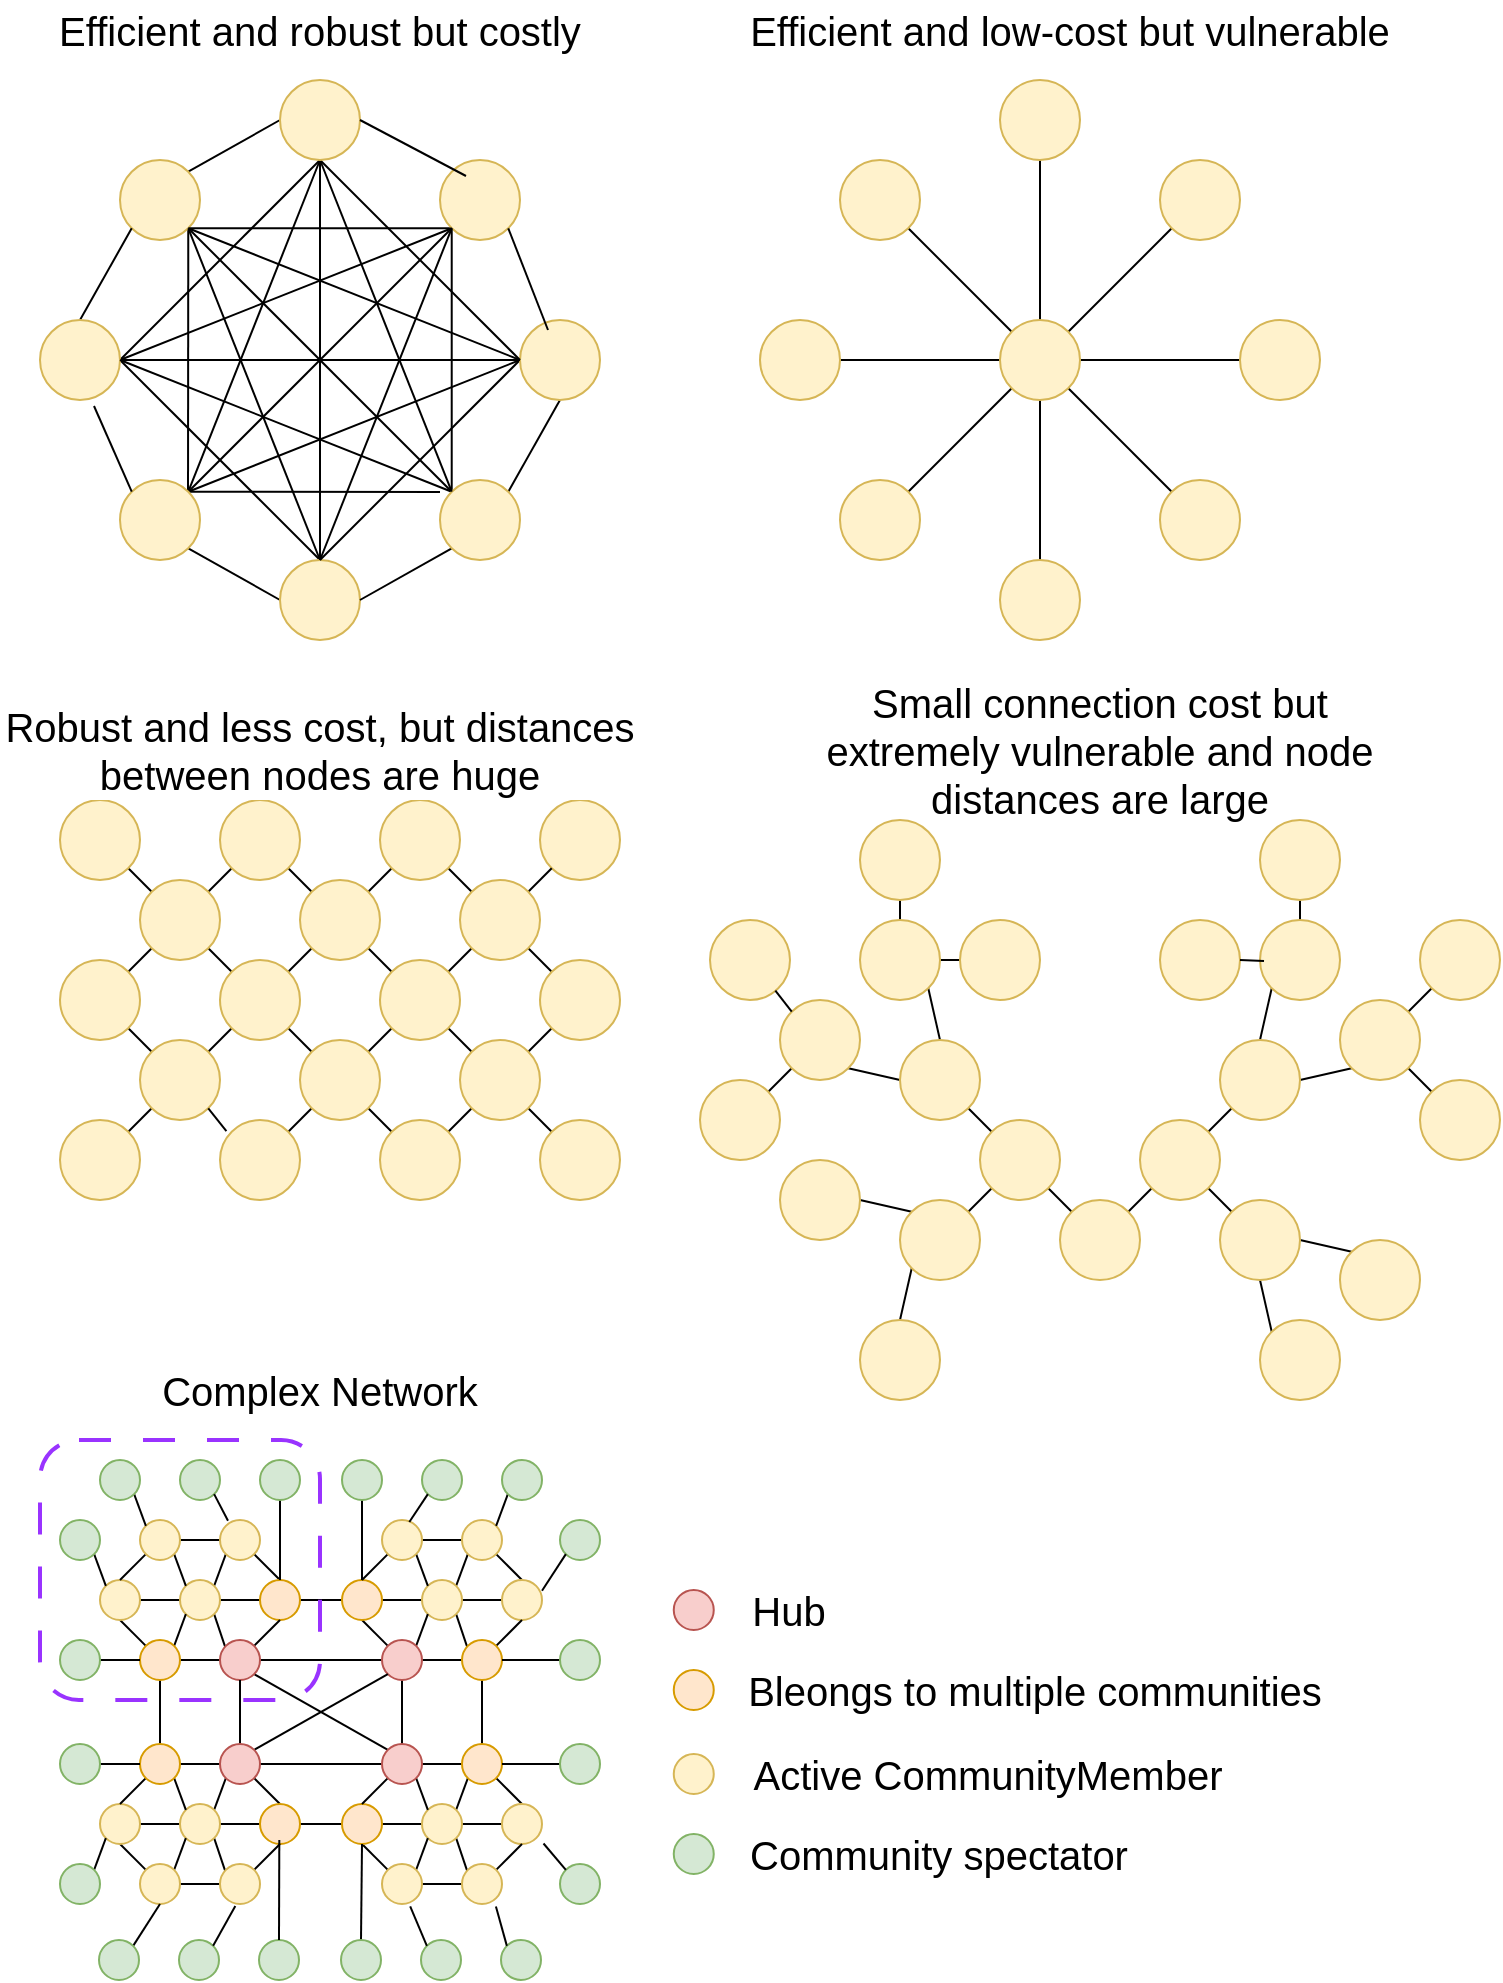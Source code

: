 <mxfile version="24.7.5">
  <diagram name="Page-1" id="KVwNFYkB-S5srtKNJNlk">
    <mxGraphModel dx="989" dy="656" grid="1" gridSize="10" guides="1" tooltips="1" connect="1" arrows="1" fold="1" page="1" pageScale="1" pageWidth="850" pageHeight="1100" math="0" shadow="0">
      <root>
        <mxCell id="0" />
        <mxCell id="1" parent="0" />
        <mxCell id="Nef6qseqdZZENVeDF5mM-12" style="edgeStyle=none;shape=connector;rounded=0;orthogonalLoop=1;jettySize=auto;html=1;exitX=1;exitY=0;exitDx=0;exitDy=0;entryX=0;entryY=0.5;entryDx=0;entryDy=0;strokeColor=default;align=center;verticalAlign=middle;fontFamily=Helvetica;fontSize=11;fontColor=default;labelBackgroundColor=default;endArrow=none;endFill=0;" parent="1" source="Nef6qseqdZZENVeDF5mM-1" target="Nef6qseqdZZENVeDF5mM-9" edge="1">
          <mxGeometry relative="1" as="geometry" />
        </mxCell>
        <mxCell id="Nef6qseqdZZENVeDF5mM-22" style="edgeStyle=none;shape=connector;rounded=0;orthogonalLoop=1;jettySize=auto;html=1;exitX=1;exitY=1;exitDx=0;exitDy=0;entryX=0;entryY=0;entryDx=0;entryDy=0;strokeColor=default;align=center;verticalAlign=middle;fontFamily=Helvetica;fontSize=11;fontColor=default;labelBackgroundColor=default;endArrow=none;endFill=0;" parent="1" source="Nef6qseqdZZENVeDF5mM-1" target="Nef6qseqdZZENVeDF5mM-7" edge="1">
          <mxGeometry relative="1" as="geometry" />
        </mxCell>
        <mxCell id="Nef6qseqdZZENVeDF5mM-31" style="edgeStyle=none;shape=connector;rounded=0;orthogonalLoop=1;jettySize=auto;html=1;exitX=1;exitY=1;exitDx=0;exitDy=0;strokeColor=default;align=center;verticalAlign=middle;fontFamily=Helvetica;fontSize=11;fontColor=default;labelBackgroundColor=default;endArrow=none;endFill=0;" parent="1" source="Nef6qseqdZZENVeDF5mM-1" edge="1">
          <mxGeometry relative="1" as="geometry">
            <mxPoint x="154" y="290" as="targetPoint" />
          </mxGeometry>
        </mxCell>
        <mxCell id="Nef6qseqdZZENVeDF5mM-32" style="edgeStyle=none;shape=connector;rounded=0;orthogonalLoop=1;jettySize=auto;html=1;exitX=1;exitY=1;exitDx=0;exitDy=0;entryX=0;entryY=0.5;entryDx=0;entryDy=0;strokeColor=default;align=center;verticalAlign=middle;fontFamily=Helvetica;fontSize=11;fontColor=default;labelBackgroundColor=default;endArrow=none;endFill=0;" parent="1" source="Nef6qseqdZZENVeDF5mM-1" target="Nef6qseqdZZENVeDF5mM-4" edge="1">
          <mxGeometry relative="1" as="geometry" />
        </mxCell>
        <mxCell id="Nef6qseqdZZENVeDF5mM-1" value="" style="ellipse;whiteSpace=wrap;html=1;aspect=fixed;fillColor=#fff2cc;strokeColor=#d6b656;" parent="1" vertex="1">
          <mxGeometry x="120" y="120" width="40" height="40" as="geometry" />
        </mxCell>
        <mxCell id="Nef6qseqdZZENVeDF5mM-17" style="edgeStyle=none;shape=connector;rounded=0;orthogonalLoop=1;jettySize=auto;html=1;exitX=0;exitY=0.5;exitDx=0;exitDy=0;entryX=1;entryY=1;entryDx=0;entryDy=0;strokeColor=default;align=center;verticalAlign=middle;fontFamily=Helvetica;fontSize=11;fontColor=default;labelBackgroundColor=default;endArrow=none;endFill=0;" parent="1" source="Nef6qseqdZZENVeDF5mM-2" target="Nef6qseqdZZENVeDF5mM-6" edge="1">
          <mxGeometry relative="1" as="geometry" />
        </mxCell>
        <mxCell id="Nef6qseqdZZENVeDF5mM-27" style="edgeStyle=none;shape=connector;rounded=0;orthogonalLoop=1;jettySize=auto;html=1;exitX=0.5;exitY=0;exitDx=0;exitDy=0;entryX=1;entryY=0.5;entryDx=0;entryDy=0;strokeColor=default;align=center;verticalAlign=middle;fontFamily=Helvetica;fontSize=11;fontColor=default;labelBackgroundColor=default;endArrow=none;endFill=0;" parent="1" source="Nef6qseqdZZENVeDF5mM-2" target="Nef6qseqdZZENVeDF5mM-5" edge="1">
          <mxGeometry relative="1" as="geometry" />
        </mxCell>
        <mxCell id="Nef6qseqdZZENVeDF5mM-40" style="edgeStyle=none;shape=connector;rounded=0;orthogonalLoop=1;jettySize=auto;html=1;exitX=0.5;exitY=0;exitDx=0;exitDy=0;entryX=1;entryY=1;entryDx=0;entryDy=0;strokeColor=default;align=center;verticalAlign=middle;fontFamily=Helvetica;fontSize=11;fontColor=default;labelBackgroundColor=default;endArrow=none;endFill=0;" parent="1" source="Nef6qseqdZZENVeDF5mM-2" target="Nef6qseqdZZENVeDF5mM-1" edge="1">
          <mxGeometry relative="1" as="geometry" />
        </mxCell>
        <mxCell id="Nef6qseqdZZENVeDF5mM-2" value="" style="ellipse;whiteSpace=wrap;html=1;aspect=fixed;fillColor=#fff2cc;strokeColor=#d6b656;" parent="1" vertex="1">
          <mxGeometry x="200" y="320" width="40" height="40" as="geometry" />
        </mxCell>
        <mxCell id="Nef6qseqdZZENVeDF5mM-30" style="edgeStyle=none;shape=connector;rounded=0;orthogonalLoop=1;jettySize=auto;html=1;exitX=0;exitY=1;exitDx=0;exitDy=0;entryX=1;entryY=1;entryDx=0;entryDy=0;strokeColor=default;align=center;verticalAlign=middle;fontFamily=Helvetica;fontSize=11;fontColor=default;labelBackgroundColor=default;endArrow=none;endFill=0;" parent="1" source="Nef6qseqdZZENVeDF5mM-3" target="Nef6qseqdZZENVeDF5mM-1" edge="1">
          <mxGeometry relative="1" as="geometry" />
        </mxCell>
        <mxCell id="Nef6qseqdZZENVeDF5mM-39" style="edgeStyle=none;shape=connector;rounded=0;orthogonalLoop=1;jettySize=auto;html=1;exitX=0;exitY=1;exitDx=0;exitDy=0;entryX=0.5;entryY=0;entryDx=0;entryDy=0;strokeColor=default;align=center;verticalAlign=middle;fontFamily=Helvetica;fontSize=11;fontColor=default;labelBackgroundColor=default;endArrow=none;endFill=0;" parent="1" source="Nef6qseqdZZENVeDF5mM-3" target="Nef6qseqdZZENVeDF5mM-2" edge="1">
          <mxGeometry relative="1" as="geometry" />
        </mxCell>
        <mxCell id="Nef6qseqdZZENVeDF5mM-3" value="" style="ellipse;whiteSpace=wrap;html=1;aspect=fixed;fillColor=#fff2cc;strokeColor=#d6b656;" parent="1" vertex="1">
          <mxGeometry x="280" y="120" width="40" height="40" as="geometry" />
        </mxCell>
        <mxCell id="Nef6qseqdZZENVeDF5mM-15" style="edgeStyle=none;shape=connector;rounded=0;orthogonalLoop=1;jettySize=auto;html=1;exitX=0.5;exitY=1;exitDx=0;exitDy=0;entryX=1;entryY=0;entryDx=0;entryDy=0;strokeColor=default;align=center;verticalAlign=middle;fontFamily=Helvetica;fontSize=11;fontColor=default;labelBackgroundColor=default;endArrow=none;endFill=0;" parent="1" source="Nef6qseqdZZENVeDF5mM-4" target="Nef6qseqdZZENVeDF5mM-7" edge="1">
          <mxGeometry relative="1" as="geometry" />
        </mxCell>
        <mxCell id="Nef6qseqdZZENVeDF5mM-26" style="edgeStyle=none;shape=connector;rounded=0;orthogonalLoop=1;jettySize=auto;html=1;exitX=0;exitY=0.5;exitDx=0;exitDy=0;entryX=0.5;entryY=0;entryDx=0;entryDy=0;strokeColor=default;align=center;verticalAlign=middle;fontFamily=Helvetica;fontSize=11;fontColor=default;labelBackgroundColor=default;endArrow=none;endFill=0;" parent="1" source="Nef6qseqdZZENVeDF5mM-4" target="Nef6qseqdZZENVeDF5mM-2" edge="1">
          <mxGeometry relative="1" as="geometry" />
        </mxCell>
        <mxCell id="Nef6qseqdZZENVeDF5mM-34" style="edgeStyle=none;shape=connector;rounded=0;orthogonalLoop=1;jettySize=auto;html=1;exitX=0;exitY=0.5;exitDx=0;exitDy=0;entryX=1;entryY=0;entryDx=0;entryDy=0;strokeColor=default;align=center;verticalAlign=middle;fontFamily=Helvetica;fontSize=11;fontColor=default;labelBackgroundColor=default;endArrow=none;endFill=0;" parent="1" source="Nef6qseqdZZENVeDF5mM-4" target="Nef6qseqdZZENVeDF5mM-6" edge="1">
          <mxGeometry relative="1" as="geometry" />
        </mxCell>
        <mxCell id="Nef6qseqdZZENVeDF5mM-4" value="" style="ellipse;whiteSpace=wrap;html=1;aspect=fixed;fillColor=#fff2cc;strokeColor=#d6b656;" parent="1" vertex="1">
          <mxGeometry x="320" y="200" width="40" height="40" as="geometry" />
        </mxCell>
        <mxCell id="Nef6qseqdZZENVeDF5mM-10" style="rounded=0;orthogonalLoop=1;jettySize=auto;html=1;exitX=0.5;exitY=0;exitDx=0;exitDy=0;entryX=0;entryY=1;entryDx=0;entryDy=0;endArrow=none;endFill=0;" parent="1" source="Nef6qseqdZZENVeDF5mM-5" target="Nef6qseqdZZENVeDF5mM-1" edge="1">
          <mxGeometry relative="1" as="geometry" />
        </mxCell>
        <mxCell id="Nef6qseqdZZENVeDF5mM-21" style="edgeStyle=none;shape=connector;rounded=0;orthogonalLoop=1;jettySize=auto;html=1;exitX=1;exitY=0.5;exitDx=0;exitDy=0;entryX=0;entryY=0.5;entryDx=0;entryDy=0;strokeColor=default;align=center;verticalAlign=middle;fontFamily=Helvetica;fontSize=11;fontColor=default;labelBackgroundColor=default;endArrow=none;endFill=0;" parent="1" source="Nef6qseqdZZENVeDF5mM-5" target="Nef6qseqdZZENVeDF5mM-4" edge="1">
          <mxGeometry relative="1" as="geometry" />
        </mxCell>
        <mxCell id="Nef6qseqdZZENVeDF5mM-24" style="edgeStyle=none;shape=connector;rounded=0;orthogonalLoop=1;jettySize=auto;html=1;exitX=1;exitY=0.5;exitDx=0;exitDy=0;entryX=0.5;entryY=1;entryDx=0;entryDy=0;strokeColor=default;align=center;verticalAlign=middle;fontFamily=Helvetica;fontSize=11;fontColor=default;labelBackgroundColor=default;endArrow=none;endFill=0;" parent="1" source="Nef6qseqdZZENVeDF5mM-5" target="Nef6qseqdZZENVeDF5mM-9" edge="1">
          <mxGeometry relative="1" as="geometry" />
        </mxCell>
        <mxCell id="Nef6qseqdZZENVeDF5mM-38" style="edgeStyle=none;shape=connector;rounded=0;orthogonalLoop=1;jettySize=auto;html=1;exitX=1;exitY=0.5;exitDx=0;exitDy=0;entryX=0;entryY=1;entryDx=0;entryDy=0;strokeColor=default;align=center;verticalAlign=middle;fontFamily=Helvetica;fontSize=11;fontColor=default;labelBackgroundColor=default;endArrow=none;endFill=0;" parent="1" source="Nef6qseqdZZENVeDF5mM-5" target="Nef6qseqdZZENVeDF5mM-3" edge="1">
          <mxGeometry relative="1" as="geometry" />
        </mxCell>
        <mxCell id="Nef6qseqdZZENVeDF5mM-5" value="" style="ellipse;whiteSpace=wrap;html=1;aspect=fixed;fillColor=#fff2cc;strokeColor=#d6b656;" parent="1" vertex="1">
          <mxGeometry x="80" y="200" width="40" height="40" as="geometry" />
        </mxCell>
        <mxCell id="Nef6qseqdZZENVeDF5mM-23" style="edgeStyle=none;shape=connector;rounded=0;orthogonalLoop=1;jettySize=auto;html=1;exitX=1;exitY=0;exitDx=0;exitDy=0;entryX=0;entryY=1;entryDx=0;entryDy=0;strokeColor=default;align=center;verticalAlign=middle;fontFamily=Helvetica;fontSize=11;fontColor=default;labelBackgroundColor=default;endArrow=none;endFill=0;" parent="1" source="Nef6qseqdZZENVeDF5mM-6" target="Nef6qseqdZZENVeDF5mM-3" edge="1">
          <mxGeometry relative="1" as="geometry" />
        </mxCell>
        <mxCell id="Nef6qseqdZZENVeDF5mM-28" style="edgeStyle=none;shape=connector;rounded=0;orthogonalLoop=1;jettySize=auto;html=1;exitX=1;exitY=0;exitDx=0;exitDy=0;strokeColor=default;align=center;verticalAlign=middle;fontFamily=Helvetica;fontSize=11;fontColor=default;labelBackgroundColor=default;endArrow=none;endFill=0;" parent="1" source="Nef6qseqdZZENVeDF5mM-6" edge="1">
          <mxGeometry relative="1" as="geometry">
            <mxPoint x="280" y="286" as="targetPoint" />
          </mxGeometry>
        </mxCell>
        <mxCell id="Nef6qseqdZZENVeDF5mM-35" style="edgeStyle=none;shape=connector;rounded=0;orthogonalLoop=1;jettySize=auto;html=1;exitX=1;exitY=0;exitDx=0;exitDy=0;entryX=0.5;entryY=1;entryDx=0;entryDy=0;strokeColor=default;align=center;verticalAlign=middle;fontFamily=Helvetica;fontSize=11;fontColor=default;labelBackgroundColor=default;endArrow=none;endFill=0;" parent="1" source="Nef6qseqdZZENVeDF5mM-6" target="Nef6qseqdZZENVeDF5mM-9" edge="1">
          <mxGeometry relative="1" as="geometry" />
        </mxCell>
        <mxCell id="Nef6qseqdZZENVeDF5mM-6" value="" style="ellipse;whiteSpace=wrap;html=1;aspect=fixed;fillColor=#fff2cc;strokeColor=#d6b656;" parent="1" vertex="1">
          <mxGeometry x="120" y="280" width="40" height="40" as="geometry" />
        </mxCell>
        <mxCell id="Nef6qseqdZZENVeDF5mM-16" style="edgeStyle=none;shape=connector;rounded=0;orthogonalLoop=1;jettySize=auto;html=1;exitX=0;exitY=1;exitDx=0;exitDy=0;entryX=1;entryY=0.5;entryDx=0;entryDy=0;strokeColor=default;align=center;verticalAlign=middle;fontFamily=Helvetica;fontSize=11;fontColor=default;labelBackgroundColor=default;endArrow=none;endFill=0;" parent="1" source="Nef6qseqdZZENVeDF5mM-7" target="Nef6qseqdZZENVeDF5mM-2" edge="1">
          <mxGeometry relative="1" as="geometry" />
        </mxCell>
        <mxCell id="Nef6qseqdZZENVeDF5mM-29" style="edgeStyle=none;shape=connector;rounded=0;orthogonalLoop=1;jettySize=auto;html=1;exitX=0;exitY=0;exitDx=0;exitDy=0;entryX=0;entryY=1;entryDx=0;entryDy=0;strokeColor=default;align=center;verticalAlign=middle;fontFamily=Helvetica;fontSize=11;fontColor=default;labelBackgroundColor=default;endArrow=none;endFill=0;" parent="1" source="Nef6qseqdZZENVeDF5mM-7" target="Nef6qseqdZZENVeDF5mM-3" edge="1">
          <mxGeometry relative="1" as="geometry" />
        </mxCell>
        <mxCell id="Nef6qseqdZZENVeDF5mM-37" style="edgeStyle=none;shape=connector;rounded=0;orthogonalLoop=1;jettySize=auto;html=1;exitX=0;exitY=0;exitDx=0;exitDy=0;entryX=1;entryY=0.5;entryDx=0;entryDy=0;strokeColor=default;align=center;verticalAlign=middle;fontFamily=Helvetica;fontSize=11;fontColor=default;labelBackgroundColor=default;endArrow=none;endFill=0;" parent="1" source="Nef6qseqdZZENVeDF5mM-7" target="Nef6qseqdZZENVeDF5mM-5" edge="1">
          <mxGeometry relative="1" as="geometry" />
        </mxCell>
        <mxCell id="Nef6qseqdZZENVeDF5mM-7" value="" style="ellipse;whiteSpace=wrap;html=1;aspect=fixed;fillColor=#fff2cc;strokeColor=#d6b656;" parent="1" vertex="1">
          <mxGeometry x="280" y="280" width="40" height="40" as="geometry" />
        </mxCell>
        <mxCell id="Nef6qseqdZZENVeDF5mM-19" style="edgeStyle=none;shape=connector;rounded=0;orthogonalLoop=1;jettySize=auto;html=1;exitX=0.5;exitY=1;exitDx=0;exitDy=0;entryX=0.5;entryY=0;entryDx=0;entryDy=0;strokeColor=default;align=center;verticalAlign=middle;fontFamily=Helvetica;fontSize=11;fontColor=default;labelBackgroundColor=default;endArrow=none;endFill=0;" parent="1" source="Nef6qseqdZZENVeDF5mM-9" target="Nef6qseqdZZENVeDF5mM-2" edge="1">
          <mxGeometry relative="1" as="geometry" />
        </mxCell>
        <mxCell id="Nef6qseqdZZENVeDF5mM-25" style="edgeStyle=none;shape=connector;rounded=0;orthogonalLoop=1;jettySize=auto;html=1;exitX=0.5;exitY=1;exitDx=0;exitDy=0;strokeColor=default;align=center;verticalAlign=middle;fontFamily=Helvetica;fontSize=11;fontColor=default;labelBackgroundColor=default;endArrow=none;endFill=0;" parent="1" source="Nef6qseqdZZENVeDF5mM-9" edge="1">
          <mxGeometry relative="1" as="geometry">
            <mxPoint x="320" y="220" as="targetPoint" />
          </mxGeometry>
        </mxCell>
        <mxCell id="Nef6qseqdZZENVeDF5mM-36" style="edgeStyle=none;shape=connector;rounded=0;orthogonalLoop=1;jettySize=auto;html=1;exitX=0.5;exitY=1;exitDx=0;exitDy=0;entryX=0;entryY=0;entryDx=0;entryDy=0;strokeColor=default;align=center;verticalAlign=middle;fontFamily=Helvetica;fontSize=11;fontColor=default;labelBackgroundColor=default;endArrow=none;endFill=0;" parent="1" source="Nef6qseqdZZENVeDF5mM-9" target="Nef6qseqdZZENVeDF5mM-7" edge="1">
          <mxGeometry relative="1" as="geometry" />
        </mxCell>
        <mxCell id="Nef6qseqdZZENVeDF5mM-9" value="" style="ellipse;whiteSpace=wrap;html=1;aspect=fixed;fillColor=#fff2cc;strokeColor=#d6b656;" parent="1" vertex="1">
          <mxGeometry x="200" y="80" width="40" height="40" as="geometry" />
        </mxCell>
        <mxCell id="Nef6qseqdZZENVeDF5mM-13" style="edgeStyle=none;shape=connector;rounded=0;orthogonalLoop=1;jettySize=auto;html=1;exitX=1;exitY=0.5;exitDx=0;exitDy=0;entryX=0.325;entryY=0.2;entryDx=0;entryDy=0;entryPerimeter=0;strokeColor=default;align=center;verticalAlign=middle;fontFamily=Helvetica;fontSize=11;fontColor=default;labelBackgroundColor=default;endArrow=none;endFill=0;" parent="1" source="Nef6qseqdZZENVeDF5mM-9" target="Nef6qseqdZZENVeDF5mM-3" edge="1">
          <mxGeometry relative="1" as="geometry" />
        </mxCell>
        <mxCell id="Nef6qseqdZZENVeDF5mM-14" style="edgeStyle=none;shape=connector;rounded=0;orthogonalLoop=1;jettySize=auto;html=1;exitX=1;exitY=1;exitDx=0;exitDy=0;entryX=0.35;entryY=0.125;entryDx=0;entryDy=0;entryPerimeter=0;strokeColor=default;align=center;verticalAlign=middle;fontFamily=Helvetica;fontSize=11;fontColor=default;labelBackgroundColor=default;endArrow=none;endFill=0;" parent="1" source="Nef6qseqdZZENVeDF5mM-3" target="Nef6qseqdZZENVeDF5mM-4" edge="1">
          <mxGeometry relative="1" as="geometry" />
        </mxCell>
        <mxCell id="Nef6qseqdZZENVeDF5mM-18" style="edgeStyle=none;shape=connector;rounded=0;orthogonalLoop=1;jettySize=auto;html=1;exitX=0;exitY=0;exitDx=0;exitDy=0;entryX=0.675;entryY=1.075;entryDx=0;entryDy=0;entryPerimeter=0;strokeColor=default;align=center;verticalAlign=middle;fontFamily=Helvetica;fontSize=11;fontColor=default;labelBackgroundColor=default;endArrow=none;endFill=0;" parent="1" source="Nef6qseqdZZENVeDF5mM-6" target="Nef6qseqdZZENVeDF5mM-5" edge="1">
          <mxGeometry relative="1" as="geometry" />
        </mxCell>
        <mxCell id="Nef6qseqdZZENVeDF5mM-68" style="edgeStyle=none;shape=connector;rounded=0;orthogonalLoop=1;jettySize=auto;html=1;exitX=1;exitY=1;exitDx=0;exitDy=0;entryX=0;entryY=0;entryDx=0;entryDy=0;strokeColor=default;align=center;verticalAlign=middle;fontFamily=Helvetica;fontSize=11;fontColor=default;labelBackgroundColor=default;endArrow=none;endFill=0;" parent="1" source="Nef6qseqdZZENVeDF5mM-58" target="Nef6qseqdZZENVeDF5mM-66" edge="1">
          <mxGeometry relative="1" as="geometry" />
        </mxCell>
        <mxCell id="Nef6qseqdZZENVeDF5mM-58" value="" style="ellipse;whiteSpace=wrap;html=1;aspect=fixed;fillColor=#fff2cc;strokeColor=#d6b656;" parent="1" vertex="1">
          <mxGeometry x="480" y="120" width="40" height="40" as="geometry" />
        </mxCell>
        <mxCell id="Nef6qseqdZZENVeDF5mM-73" style="edgeStyle=none;shape=connector;rounded=0;orthogonalLoop=1;jettySize=auto;html=1;exitX=0.5;exitY=0;exitDx=0;exitDy=0;strokeColor=default;align=center;verticalAlign=middle;fontFamily=Helvetica;fontSize=11;fontColor=default;labelBackgroundColor=default;endArrow=none;endFill=0;" parent="1" source="Nef6qseqdZZENVeDF5mM-59" edge="1">
          <mxGeometry relative="1" as="geometry">
            <mxPoint x="580" y="240" as="targetPoint" />
          </mxGeometry>
        </mxCell>
        <mxCell id="Nef6qseqdZZENVeDF5mM-59" value="" style="ellipse;whiteSpace=wrap;html=1;aspect=fixed;fillColor=#fff2cc;strokeColor=#d6b656;" parent="1" vertex="1">
          <mxGeometry x="560" y="320" width="40" height="40" as="geometry" />
        </mxCell>
        <mxCell id="Nef6qseqdZZENVeDF5mM-70" style="edgeStyle=none;shape=connector;rounded=0;orthogonalLoop=1;jettySize=auto;html=1;exitX=0;exitY=1;exitDx=0;exitDy=0;entryX=1;entryY=0;entryDx=0;entryDy=0;strokeColor=default;align=center;verticalAlign=middle;fontFamily=Helvetica;fontSize=11;fontColor=default;labelBackgroundColor=default;endArrow=none;endFill=0;" parent="1" source="Nef6qseqdZZENVeDF5mM-60" target="Nef6qseqdZZENVeDF5mM-66" edge="1">
          <mxGeometry relative="1" as="geometry" />
        </mxCell>
        <mxCell id="Nef6qseqdZZENVeDF5mM-60" value="" style="ellipse;whiteSpace=wrap;html=1;aspect=fixed;fillColor=#fff2cc;strokeColor=#d6b656;" parent="1" vertex="1">
          <mxGeometry x="640" y="120" width="40" height="40" as="geometry" />
        </mxCell>
        <mxCell id="Nef6qseqdZZENVeDF5mM-71" style="edgeStyle=none;shape=connector;rounded=0;orthogonalLoop=1;jettySize=auto;html=1;exitX=0;exitY=0.5;exitDx=0;exitDy=0;entryX=1;entryY=0.5;entryDx=0;entryDy=0;strokeColor=default;align=center;verticalAlign=middle;fontFamily=Helvetica;fontSize=11;fontColor=default;labelBackgroundColor=default;endArrow=none;endFill=0;" parent="1" source="Nef6qseqdZZENVeDF5mM-61" target="Nef6qseqdZZENVeDF5mM-66" edge="1">
          <mxGeometry relative="1" as="geometry" />
        </mxCell>
        <mxCell id="Nef6qseqdZZENVeDF5mM-61" value="" style="ellipse;whiteSpace=wrap;html=1;aspect=fixed;fillColor=#fff2cc;strokeColor=#d6b656;" parent="1" vertex="1">
          <mxGeometry x="680" y="200" width="40" height="40" as="geometry" />
        </mxCell>
        <mxCell id="Nef6qseqdZZENVeDF5mM-67" style="edgeStyle=none;shape=connector;rounded=0;orthogonalLoop=1;jettySize=auto;html=1;exitX=1;exitY=0.5;exitDx=0;exitDy=0;entryX=0;entryY=0.5;entryDx=0;entryDy=0;strokeColor=default;align=center;verticalAlign=middle;fontFamily=Helvetica;fontSize=11;fontColor=default;labelBackgroundColor=default;endArrow=none;endFill=0;" parent="1" source="Nef6qseqdZZENVeDF5mM-62" target="Nef6qseqdZZENVeDF5mM-66" edge="1">
          <mxGeometry relative="1" as="geometry" />
        </mxCell>
        <mxCell id="Nef6qseqdZZENVeDF5mM-62" value="" style="ellipse;whiteSpace=wrap;html=1;aspect=fixed;fillColor=#fff2cc;strokeColor=#d6b656;" parent="1" vertex="1">
          <mxGeometry x="440" y="200" width="40" height="40" as="geometry" />
        </mxCell>
        <mxCell id="Nef6qseqdZZENVeDF5mM-74" style="edgeStyle=none;shape=connector;rounded=0;orthogonalLoop=1;jettySize=auto;html=1;exitX=1;exitY=0;exitDx=0;exitDy=0;entryX=0;entryY=1;entryDx=0;entryDy=0;strokeColor=default;align=center;verticalAlign=middle;fontFamily=Helvetica;fontSize=11;fontColor=default;labelBackgroundColor=default;endArrow=none;endFill=0;" parent="1" source="Nef6qseqdZZENVeDF5mM-63" target="Nef6qseqdZZENVeDF5mM-66" edge="1">
          <mxGeometry relative="1" as="geometry" />
        </mxCell>
        <mxCell id="Nef6qseqdZZENVeDF5mM-63" value="" style="ellipse;whiteSpace=wrap;html=1;aspect=fixed;fillColor=#fff2cc;strokeColor=#d6b656;" parent="1" vertex="1">
          <mxGeometry x="480" y="280" width="40" height="40" as="geometry" />
        </mxCell>
        <mxCell id="Nef6qseqdZZENVeDF5mM-72" style="edgeStyle=none;shape=connector;rounded=0;orthogonalLoop=1;jettySize=auto;html=1;exitX=0;exitY=0;exitDx=0;exitDy=0;entryX=1;entryY=1;entryDx=0;entryDy=0;strokeColor=default;align=center;verticalAlign=middle;fontFamily=Helvetica;fontSize=11;fontColor=default;labelBackgroundColor=default;endArrow=none;endFill=0;" parent="1" source="Nef6qseqdZZENVeDF5mM-64" target="Nef6qseqdZZENVeDF5mM-66" edge="1">
          <mxGeometry relative="1" as="geometry" />
        </mxCell>
        <mxCell id="Nef6qseqdZZENVeDF5mM-64" value="" style="ellipse;whiteSpace=wrap;html=1;aspect=fixed;fillColor=#fff2cc;strokeColor=#d6b656;" parent="1" vertex="1">
          <mxGeometry x="640" y="280" width="40" height="40" as="geometry" />
        </mxCell>
        <mxCell id="Nef6qseqdZZENVeDF5mM-69" style="edgeStyle=none;shape=connector;rounded=0;orthogonalLoop=1;jettySize=auto;html=1;exitX=0.5;exitY=1;exitDx=0;exitDy=0;entryX=0.5;entryY=0;entryDx=0;entryDy=0;strokeColor=default;align=center;verticalAlign=middle;fontFamily=Helvetica;fontSize=11;fontColor=default;labelBackgroundColor=default;endArrow=none;endFill=0;" parent="1" source="Nef6qseqdZZENVeDF5mM-65" target="Nef6qseqdZZENVeDF5mM-66" edge="1">
          <mxGeometry relative="1" as="geometry" />
        </mxCell>
        <mxCell id="Nef6qseqdZZENVeDF5mM-65" value="" style="ellipse;whiteSpace=wrap;html=1;aspect=fixed;fillColor=#fff2cc;strokeColor=#d6b656;" parent="1" vertex="1">
          <mxGeometry x="560" y="80" width="40" height="40" as="geometry" />
        </mxCell>
        <mxCell id="Nef6qseqdZZENVeDF5mM-66" value="" style="ellipse;whiteSpace=wrap;html=1;aspect=fixed;fillColor=#fff2cc;strokeColor=#d6b656;" parent="1" vertex="1">
          <mxGeometry x="560" y="200" width="40" height="40" as="geometry" />
        </mxCell>
        <mxCell id="Nef6qseqdZZENVeDF5mM-75" value="Small connection cost but extremely vulnerable and node distances are large" style="text;html=1;align=center;verticalAlign=middle;whiteSpace=wrap;rounded=0;fontFamily=Helvetica;fontSize=20;fontColor=default;labelBackgroundColor=default;" parent="1" vertex="1">
          <mxGeometry x="470" y="400" width="280" height="30" as="geometry" />
        </mxCell>
        <mxCell id="Nef6qseqdZZENVeDF5mM-76" value="Efficient and low-cost but vulnerable" style="text;html=1;align=center;verticalAlign=middle;whiteSpace=wrap;rounded=0;fontFamily=Helvetica;fontSize=20;fontColor=default;labelBackgroundColor=default;" parent="1" vertex="1">
          <mxGeometry x="430" y="40" width="330" height="30" as="geometry" />
        </mxCell>
        <mxCell id="19SygxmWKAcVOHkyaGbi-27" style="rounded=0;orthogonalLoop=1;jettySize=auto;html=1;exitX=1;exitY=1;exitDx=0;exitDy=0;entryX=0;entryY=0;entryDx=0;entryDy=0;endArrow=none;endFill=0;" edge="1" parent="1" source="19SygxmWKAcVOHkyaGbi-1" target="19SygxmWKAcVOHkyaGbi-5">
          <mxGeometry relative="1" as="geometry" />
        </mxCell>
        <mxCell id="19SygxmWKAcVOHkyaGbi-1" value="" style="ellipse;whiteSpace=wrap;html=1;aspect=fixed;fillColor=#fff2cc;strokeColor=#d6b656;" vertex="1" parent="1">
          <mxGeometry x="90" y="440" width="40" height="40" as="geometry" />
        </mxCell>
        <mxCell id="19SygxmWKAcVOHkyaGbi-28" style="edgeStyle=none;shape=connector;rounded=0;orthogonalLoop=1;jettySize=auto;html=1;exitX=1;exitY=1;exitDx=0;exitDy=0;strokeColor=default;align=center;verticalAlign=middle;fontFamily=Helvetica;fontSize=11;fontColor=default;labelBackgroundColor=default;endArrow=none;endFill=0;" edge="1" parent="1" source="19SygxmWKAcVOHkyaGbi-2" target="19SygxmWKAcVOHkyaGbi-8">
          <mxGeometry relative="1" as="geometry" />
        </mxCell>
        <mxCell id="19SygxmWKAcVOHkyaGbi-41" style="edgeStyle=none;shape=connector;rounded=0;orthogonalLoop=1;jettySize=auto;html=1;exitX=0;exitY=1;exitDx=0;exitDy=0;entryX=1;entryY=0;entryDx=0;entryDy=0;strokeColor=default;align=center;verticalAlign=middle;fontFamily=Helvetica;fontSize=11;fontColor=default;labelBackgroundColor=default;endArrow=none;endFill=0;" edge="1" parent="1" source="19SygxmWKAcVOHkyaGbi-2" target="19SygxmWKAcVOHkyaGbi-5">
          <mxGeometry relative="1" as="geometry" />
        </mxCell>
        <mxCell id="19SygxmWKAcVOHkyaGbi-2" value="" style="ellipse;whiteSpace=wrap;html=1;aspect=fixed;fillColor=#fff2cc;strokeColor=#d6b656;" vertex="1" parent="1">
          <mxGeometry x="170" y="440" width="40" height="40" as="geometry" />
        </mxCell>
        <mxCell id="19SygxmWKAcVOHkyaGbi-29" style="edgeStyle=none;shape=connector;rounded=0;orthogonalLoop=1;jettySize=auto;html=1;exitX=1;exitY=1;exitDx=0;exitDy=0;entryX=0;entryY=0;entryDx=0;entryDy=0;strokeColor=default;align=center;verticalAlign=middle;fontFamily=Helvetica;fontSize=11;fontColor=default;labelBackgroundColor=default;endArrow=none;endFill=0;" edge="1" parent="1" source="19SygxmWKAcVOHkyaGbi-3" target="19SygxmWKAcVOHkyaGbi-9">
          <mxGeometry relative="1" as="geometry" />
        </mxCell>
        <mxCell id="19SygxmWKAcVOHkyaGbi-37" style="edgeStyle=none;shape=connector;rounded=0;orthogonalLoop=1;jettySize=auto;html=1;exitX=0;exitY=1;exitDx=0;exitDy=0;entryX=1;entryY=0;entryDx=0;entryDy=0;strokeColor=default;align=center;verticalAlign=middle;fontFamily=Helvetica;fontSize=11;fontColor=default;labelBackgroundColor=default;endArrow=none;endFill=0;" edge="1" parent="1" source="19SygxmWKAcVOHkyaGbi-3" target="19SygxmWKAcVOHkyaGbi-8">
          <mxGeometry relative="1" as="geometry" />
        </mxCell>
        <mxCell id="19SygxmWKAcVOHkyaGbi-3" value="" style="ellipse;whiteSpace=wrap;html=1;aspect=fixed;fillColor=#fff2cc;strokeColor=#d6b656;" vertex="1" parent="1">
          <mxGeometry x="250" y="440" width="40" height="40" as="geometry" />
        </mxCell>
        <mxCell id="19SygxmWKAcVOHkyaGbi-4" value="" style="ellipse;whiteSpace=wrap;html=1;aspect=fixed;fillColor=#fff2cc;strokeColor=#d6b656;" vertex="1" parent="1">
          <mxGeometry x="330" y="440" width="40" height="40" as="geometry" />
        </mxCell>
        <mxCell id="19SygxmWKAcVOHkyaGbi-42" style="edgeStyle=none;shape=connector;rounded=0;orthogonalLoop=1;jettySize=auto;html=1;exitX=1;exitY=1;exitDx=0;exitDy=0;entryX=0;entryY=0;entryDx=0;entryDy=0;strokeColor=default;align=center;verticalAlign=middle;fontFamily=Helvetica;fontSize=11;fontColor=default;labelBackgroundColor=default;endArrow=none;endFill=0;" edge="1" parent="1" source="19SygxmWKAcVOHkyaGbi-5" target="19SygxmWKAcVOHkyaGbi-12">
          <mxGeometry relative="1" as="geometry" />
        </mxCell>
        <mxCell id="19SygxmWKAcVOHkyaGbi-57" style="edgeStyle=none;shape=connector;rounded=0;orthogonalLoop=1;jettySize=auto;html=1;exitX=0;exitY=1;exitDx=0;exitDy=0;entryX=1;entryY=0;entryDx=0;entryDy=0;strokeColor=default;align=center;verticalAlign=middle;fontFamily=Helvetica;fontSize=11;fontColor=default;labelBackgroundColor=default;endArrow=none;endFill=0;" edge="1" parent="1" source="19SygxmWKAcVOHkyaGbi-5" target="19SygxmWKAcVOHkyaGbi-11">
          <mxGeometry relative="1" as="geometry" />
        </mxCell>
        <mxCell id="19SygxmWKAcVOHkyaGbi-5" value="" style="ellipse;whiteSpace=wrap;html=1;aspect=fixed;fillColor=#fff2cc;strokeColor=#d6b656;" vertex="1" parent="1">
          <mxGeometry x="130" y="480" width="40" height="40" as="geometry" />
        </mxCell>
        <mxCell id="19SygxmWKAcVOHkyaGbi-38" style="edgeStyle=none;shape=connector;rounded=0;orthogonalLoop=1;jettySize=auto;html=1;exitX=1;exitY=1;exitDx=0;exitDy=0;entryX=0;entryY=0;entryDx=0;entryDy=0;strokeColor=default;align=center;verticalAlign=middle;fontFamily=Helvetica;fontSize=11;fontColor=default;labelBackgroundColor=default;endArrow=none;endFill=0;" edge="1" parent="1" source="19SygxmWKAcVOHkyaGbi-8" target="19SygxmWKAcVOHkyaGbi-13">
          <mxGeometry relative="1" as="geometry" />
        </mxCell>
        <mxCell id="19SygxmWKAcVOHkyaGbi-43" style="edgeStyle=none;shape=connector;rounded=0;orthogonalLoop=1;jettySize=auto;html=1;exitX=0;exitY=1;exitDx=0;exitDy=0;entryX=1;entryY=0;entryDx=0;entryDy=0;strokeColor=default;align=center;verticalAlign=middle;fontFamily=Helvetica;fontSize=11;fontColor=default;labelBackgroundColor=default;endArrow=none;endFill=0;" edge="1" parent="1" source="19SygxmWKAcVOHkyaGbi-8" target="19SygxmWKAcVOHkyaGbi-12">
          <mxGeometry relative="1" as="geometry" />
        </mxCell>
        <mxCell id="19SygxmWKAcVOHkyaGbi-8" value="" style="ellipse;whiteSpace=wrap;html=1;aspect=fixed;fillColor=#fff2cc;strokeColor=#d6b656;" vertex="1" parent="1">
          <mxGeometry x="210" y="480" width="40" height="40" as="geometry" />
        </mxCell>
        <mxCell id="19SygxmWKAcVOHkyaGbi-31" style="edgeStyle=none;shape=connector;rounded=0;orthogonalLoop=1;jettySize=auto;html=1;exitX=1;exitY=0;exitDx=0;exitDy=0;entryX=0;entryY=1;entryDx=0;entryDy=0;strokeColor=default;align=center;verticalAlign=middle;fontFamily=Helvetica;fontSize=11;fontColor=default;labelBackgroundColor=default;endArrow=none;endFill=0;" edge="1" parent="1" source="19SygxmWKAcVOHkyaGbi-9" target="19SygxmWKAcVOHkyaGbi-4">
          <mxGeometry relative="1" as="geometry" />
        </mxCell>
        <mxCell id="19SygxmWKAcVOHkyaGbi-39" style="edgeStyle=none;shape=connector;rounded=0;orthogonalLoop=1;jettySize=auto;html=1;exitX=0;exitY=1;exitDx=0;exitDy=0;entryX=1;entryY=0;entryDx=0;entryDy=0;strokeColor=default;align=center;verticalAlign=middle;fontFamily=Helvetica;fontSize=11;fontColor=default;labelBackgroundColor=default;endArrow=none;endFill=0;" edge="1" parent="1" source="19SygxmWKAcVOHkyaGbi-9" target="19SygxmWKAcVOHkyaGbi-13">
          <mxGeometry relative="1" as="geometry" />
        </mxCell>
        <mxCell id="19SygxmWKAcVOHkyaGbi-56" style="edgeStyle=none;shape=connector;rounded=0;orthogonalLoop=1;jettySize=auto;html=1;exitX=1;exitY=1;exitDx=0;exitDy=0;entryX=0;entryY=0;entryDx=0;entryDy=0;strokeColor=default;align=center;verticalAlign=middle;fontFamily=Helvetica;fontSize=11;fontColor=default;labelBackgroundColor=default;endArrow=none;endFill=0;" edge="1" parent="1" source="19SygxmWKAcVOHkyaGbi-9" target="19SygxmWKAcVOHkyaGbi-14">
          <mxGeometry relative="1" as="geometry" />
        </mxCell>
        <mxCell id="19SygxmWKAcVOHkyaGbi-9" value="" style="ellipse;whiteSpace=wrap;html=1;aspect=fixed;fillColor=#fff2cc;strokeColor=#d6b656;" vertex="1" parent="1">
          <mxGeometry x="290" y="480" width="40" height="40" as="geometry" />
        </mxCell>
        <mxCell id="19SygxmWKAcVOHkyaGbi-48" style="edgeStyle=none;shape=connector;rounded=0;orthogonalLoop=1;jettySize=auto;html=1;exitX=1;exitY=1;exitDx=0;exitDy=0;entryX=0;entryY=0;entryDx=0;entryDy=0;strokeColor=default;align=center;verticalAlign=middle;fontFamily=Helvetica;fontSize=11;fontColor=default;labelBackgroundColor=default;endArrow=none;endFill=0;" edge="1" parent="1" source="19SygxmWKAcVOHkyaGbi-11" target="19SygxmWKAcVOHkyaGbi-15">
          <mxGeometry relative="1" as="geometry" />
        </mxCell>
        <mxCell id="19SygxmWKAcVOHkyaGbi-11" value="" style="ellipse;whiteSpace=wrap;html=1;aspect=fixed;fillColor=#fff2cc;strokeColor=#d6b656;" vertex="1" parent="1">
          <mxGeometry x="90" y="520" width="40" height="40" as="geometry" />
        </mxCell>
        <mxCell id="19SygxmWKAcVOHkyaGbi-44" style="edgeStyle=none;shape=connector;rounded=0;orthogonalLoop=1;jettySize=auto;html=1;exitX=0;exitY=1;exitDx=0;exitDy=0;entryX=1;entryY=0;entryDx=0;entryDy=0;strokeColor=default;align=center;verticalAlign=middle;fontFamily=Helvetica;fontSize=11;fontColor=default;labelBackgroundColor=default;endArrow=none;endFill=0;" edge="1" parent="1" source="19SygxmWKAcVOHkyaGbi-12" target="19SygxmWKAcVOHkyaGbi-15">
          <mxGeometry relative="1" as="geometry" />
        </mxCell>
        <mxCell id="19SygxmWKAcVOHkyaGbi-45" style="edgeStyle=none;shape=connector;rounded=0;orthogonalLoop=1;jettySize=auto;html=1;exitX=1;exitY=1;exitDx=0;exitDy=0;strokeColor=default;align=center;verticalAlign=middle;fontFamily=Helvetica;fontSize=11;fontColor=default;labelBackgroundColor=default;endArrow=none;endFill=0;" edge="1" parent="1" source="19SygxmWKAcVOHkyaGbi-12" target="19SygxmWKAcVOHkyaGbi-16">
          <mxGeometry relative="1" as="geometry" />
        </mxCell>
        <mxCell id="19SygxmWKAcVOHkyaGbi-12" value="" style="ellipse;whiteSpace=wrap;html=1;aspect=fixed;fillColor=#fff2cc;strokeColor=#d6b656;" vertex="1" parent="1">
          <mxGeometry x="170" y="520" width="40" height="40" as="geometry" />
        </mxCell>
        <mxCell id="19SygxmWKAcVOHkyaGbi-35" style="edgeStyle=none;shape=connector;rounded=0;orthogonalLoop=1;jettySize=auto;html=1;exitX=1;exitY=1;exitDx=0;exitDy=0;entryX=0;entryY=0;entryDx=0;entryDy=0;strokeColor=default;align=center;verticalAlign=middle;fontFamily=Helvetica;fontSize=11;fontColor=default;labelBackgroundColor=default;endArrow=none;endFill=0;" edge="1" parent="1" source="19SygxmWKAcVOHkyaGbi-13" target="19SygxmWKAcVOHkyaGbi-17">
          <mxGeometry relative="1" as="geometry" />
        </mxCell>
        <mxCell id="19SygxmWKAcVOHkyaGbi-53" style="edgeStyle=none;shape=connector;rounded=0;orthogonalLoop=1;jettySize=auto;html=1;exitX=0;exitY=1;exitDx=0;exitDy=0;entryX=1;entryY=0;entryDx=0;entryDy=0;strokeColor=default;align=center;verticalAlign=middle;fontFamily=Helvetica;fontSize=11;fontColor=default;labelBackgroundColor=default;endArrow=none;endFill=0;" edge="1" parent="1" source="19SygxmWKAcVOHkyaGbi-13" target="19SygxmWKAcVOHkyaGbi-16">
          <mxGeometry relative="1" as="geometry" />
        </mxCell>
        <mxCell id="19SygxmWKAcVOHkyaGbi-13" value="" style="ellipse;whiteSpace=wrap;html=1;aspect=fixed;fillColor=#fff2cc;strokeColor=#d6b656;" vertex="1" parent="1">
          <mxGeometry x="250" y="520" width="40" height="40" as="geometry" />
        </mxCell>
        <mxCell id="19SygxmWKAcVOHkyaGbi-60" style="edgeStyle=none;shape=connector;rounded=0;orthogonalLoop=1;jettySize=auto;html=1;exitX=0;exitY=1;exitDx=0;exitDy=0;entryX=1;entryY=0;entryDx=0;entryDy=0;strokeColor=default;align=center;verticalAlign=middle;fontFamily=Helvetica;fontSize=11;fontColor=default;labelBackgroundColor=default;endArrow=none;endFill=0;" edge="1" parent="1" source="19SygxmWKAcVOHkyaGbi-14" target="19SygxmWKAcVOHkyaGbi-17">
          <mxGeometry relative="1" as="geometry" />
        </mxCell>
        <mxCell id="19SygxmWKAcVOHkyaGbi-14" value="" style="ellipse;whiteSpace=wrap;html=1;aspect=fixed;fillColor=#fff2cc;strokeColor=#d6b656;" vertex="1" parent="1">
          <mxGeometry x="330" y="520" width="40" height="40" as="geometry" />
        </mxCell>
        <mxCell id="19SygxmWKAcVOHkyaGbi-49" style="edgeStyle=none;shape=connector;rounded=0;orthogonalLoop=1;jettySize=auto;html=1;exitX=0;exitY=1;exitDx=0;exitDy=0;entryX=1;entryY=0;entryDx=0;entryDy=0;strokeColor=default;align=center;verticalAlign=middle;fontFamily=Helvetica;fontSize=11;fontColor=default;labelBackgroundColor=default;endArrow=none;endFill=0;" edge="1" parent="1" source="19SygxmWKAcVOHkyaGbi-15" target="19SygxmWKAcVOHkyaGbi-23">
          <mxGeometry relative="1" as="geometry" />
        </mxCell>
        <mxCell id="19SygxmWKAcVOHkyaGbi-15" value="" style="ellipse;whiteSpace=wrap;html=1;aspect=fixed;fillColor=#fff2cc;strokeColor=#d6b656;" vertex="1" parent="1">
          <mxGeometry x="130" y="560" width="40" height="40" as="geometry" />
        </mxCell>
        <mxCell id="19SygxmWKAcVOHkyaGbi-51" style="edgeStyle=none;shape=connector;rounded=0;orthogonalLoop=1;jettySize=auto;html=1;exitX=0;exitY=1;exitDx=0;exitDy=0;entryX=1;entryY=0;entryDx=0;entryDy=0;strokeColor=default;align=center;verticalAlign=middle;fontFamily=Helvetica;fontSize=11;fontColor=default;labelBackgroundColor=default;endArrow=none;endFill=0;" edge="1" parent="1" source="19SygxmWKAcVOHkyaGbi-16" target="19SygxmWKAcVOHkyaGbi-24">
          <mxGeometry relative="1" as="geometry" />
        </mxCell>
        <mxCell id="19SygxmWKAcVOHkyaGbi-52" style="edgeStyle=none;shape=connector;rounded=0;orthogonalLoop=1;jettySize=auto;html=1;exitX=1;exitY=1;exitDx=0;exitDy=0;entryX=0;entryY=0;entryDx=0;entryDy=0;strokeColor=default;align=center;verticalAlign=middle;fontFamily=Helvetica;fontSize=11;fontColor=default;labelBackgroundColor=default;endArrow=none;endFill=0;" edge="1" parent="1" source="19SygxmWKAcVOHkyaGbi-16" target="19SygxmWKAcVOHkyaGbi-25">
          <mxGeometry relative="1" as="geometry" />
        </mxCell>
        <mxCell id="19SygxmWKAcVOHkyaGbi-16" value="" style="ellipse;whiteSpace=wrap;html=1;aspect=fixed;fillColor=#fff2cc;strokeColor=#d6b656;" vertex="1" parent="1">
          <mxGeometry x="210" y="560" width="40" height="40" as="geometry" />
        </mxCell>
        <mxCell id="19SygxmWKAcVOHkyaGbi-54" style="edgeStyle=none;shape=connector;rounded=0;orthogonalLoop=1;jettySize=auto;html=1;exitX=0;exitY=1;exitDx=0;exitDy=0;entryX=1;entryY=0;entryDx=0;entryDy=0;strokeColor=default;align=center;verticalAlign=middle;fontFamily=Helvetica;fontSize=11;fontColor=default;labelBackgroundColor=default;endArrow=none;endFill=0;" edge="1" parent="1" source="19SygxmWKAcVOHkyaGbi-17" target="19SygxmWKAcVOHkyaGbi-25">
          <mxGeometry relative="1" as="geometry" />
        </mxCell>
        <mxCell id="19SygxmWKAcVOHkyaGbi-55" style="edgeStyle=none;shape=connector;rounded=0;orthogonalLoop=1;jettySize=auto;html=1;exitX=1;exitY=1;exitDx=0;exitDy=0;entryX=0;entryY=0;entryDx=0;entryDy=0;strokeColor=default;align=center;verticalAlign=middle;fontFamily=Helvetica;fontSize=11;fontColor=default;labelBackgroundColor=default;endArrow=none;endFill=0;" edge="1" parent="1" source="19SygxmWKAcVOHkyaGbi-17" target="19SygxmWKAcVOHkyaGbi-26">
          <mxGeometry relative="1" as="geometry" />
        </mxCell>
        <mxCell id="19SygxmWKAcVOHkyaGbi-17" value="" style="ellipse;whiteSpace=wrap;html=1;aspect=fixed;fillColor=#fff2cc;strokeColor=#d6b656;" vertex="1" parent="1">
          <mxGeometry x="290" y="560" width="40" height="40" as="geometry" />
        </mxCell>
        <mxCell id="19SygxmWKAcVOHkyaGbi-23" value="" style="ellipse;whiteSpace=wrap;html=1;aspect=fixed;fillColor=#fff2cc;strokeColor=#d6b656;" vertex="1" parent="1">
          <mxGeometry x="90" y="600" width="40" height="40" as="geometry" />
        </mxCell>
        <mxCell id="19SygxmWKAcVOHkyaGbi-24" value="" style="ellipse;whiteSpace=wrap;html=1;aspect=fixed;fillColor=#fff2cc;strokeColor=#d6b656;" vertex="1" parent="1">
          <mxGeometry x="170" y="600" width="40" height="40" as="geometry" />
        </mxCell>
        <mxCell id="19SygxmWKAcVOHkyaGbi-25" value="" style="ellipse;whiteSpace=wrap;html=1;aspect=fixed;fillColor=#fff2cc;strokeColor=#d6b656;" vertex="1" parent="1">
          <mxGeometry x="250" y="600" width="40" height="40" as="geometry" />
        </mxCell>
        <mxCell id="19SygxmWKAcVOHkyaGbi-26" value="" style="ellipse;whiteSpace=wrap;html=1;aspect=fixed;fillColor=#fff2cc;strokeColor=#d6b656;" vertex="1" parent="1">
          <mxGeometry x="330" y="600" width="40" height="40" as="geometry" />
        </mxCell>
        <mxCell id="19SygxmWKAcVOHkyaGbi-50" style="edgeStyle=none;shape=connector;rounded=0;orthogonalLoop=1;jettySize=auto;html=1;exitX=1;exitY=1;exitDx=0;exitDy=0;entryX=0.08;entryY=0.139;entryDx=0;entryDy=0;entryPerimeter=0;strokeColor=default;align=center;verticalAlign=middle;fontFamily=Helvetica;fontSize=11;fontColor=default;labelBackgroundColor=default;endArrow=none;endFill=0;" edge="1" parent="1" source="19SygxmWKAcVOHkyaGbi-15" target="19SygxmWKAcVOHkyaGbi-24">
          <mxGeometry relative="1" as="geometry" />
        </mxCell>
        <mxCell id="19SygxmWKAcVOHkyaGbi-58" value="Efficient and robust but costly" style="text;html=1;align=center;verticalAlign=middle;whiteSpace=wrap;rounded=0;fontFamily=Helvetica;fontSize=20;fontColor=default;labelBackgroundColor=default;" vertex="1" parent="1">
          <mxGeometry x="80" y="40" width="280" height="30" as="geometry" />
        </mxCell>
        <mxCell id="19SygxmWKAcVOHkyaGbi-80" style="edgeStyle=none;shape=connector;rounded=0;orthogonalLoop=1;jettySize=auto;html=1;exitX=1;exitY=0;exitDx=0;exitDy=0;entryX=0;entryY=1;entryDx=0;entryDy=0;strokeColor=default;align=center;verticalAlign=middle;fontFamily=Helvetica;fontSize=11;fontColor=default;labelBackgroundColor=default;endArrow=none;endFill=0;" edge="1" parent="1" source="19SygxmWKAcVOHkyaGbi-61" target="19SygxmWKAcVOHkyaGbi-62">
          <mxGeometry relative="1" as="geometry" />
        </mxCell>
        <mxCell id="19SygxmWKAcVOHkyaGbi-81" style="edgeStyle=none;shape=connector;rounded=0;orthogonalLoop=1;jettySize=auto;html=1;exitX=0;exitY=0;exitDx=0;exitDy=0;entryX=1;entryY=1;entryDx=0;entryDy=0;strokeColor=default;align=center;verticalAlign=middle;fontFamily=Helvetica;fontSize=11;fontColor=default;labelBackgroundColor=default;endArrow=none;endFill=0;" edge="1" parent="1" source="19SygxmWKAcVOHkyaGbi-61" target="19SygxmWKAcVOHkyaGbi-64">
          <mxGeometry relative="1" as="geometry" />
        </mxCell>
        <mxCell id="19SygxmWKAcVOHkyaGbi-61" value="" style="ellipse;whiteSpace=wrap;html=1;aspect=fixed;fillColor=#fff2cc;strokeColor=#d6b656;" vertex="1" parent="1">
          <mxGeometry x="590" y="640" width="40" height="40" as="geometry" />
        </mxCell>
        <mxCell id="19SygxmWKAcVOHkyaGbi-92" style="edgeStyle=none;shape=connector;rounded=0;orthogonalLoop=1;jettySize=auto;html=1;exitX=1;exitY=1;exitDx=0;exitDy=0;entryX=0;entryY=0;entryDx=0;entryDy=0;strokeColor=default;align=center;verticalAlign=middle;fontFamily=Helvetica;fontSize=11;fontColor=default;labelBackgroundColor=default;endArrow=none;endFill=0;" edge="1" parent="1" source="19SygxmWKAcVOHkyaGbi-62" target="19SygxmWKAcVOHkyaGbi-67">
          <mxGeometry relative="1" as="geometry" />
        </mxCell>
        <mxCell id="19SygxmWKAcVOHkyaGbi-93" style="edgeStyle=none;shape=connector;rounded=0;orthogonalLoop=1;jettySize=auto;html=1;exitX=1;exitY=0;exitDx=0;exitDy=0;entryX=0;entryY=1;entryDx=0;entryDy=0;strokeColor=default;align=center;verticalAlign=middle;fontFamily=Helvetica;fontSize=11;fontColor=default;labelBackgroundColor=default;endArrow=none;endFill=0;" edge="1" parent="1" source="19SygxmWKAcVOHkyaGbi-62" target="19SygxmWKAcVOHkyaGbi-65">
          <mxGeometry relative="1" as="geometry" />
        </mxCell>
        <mxCell id="19SygxmWKAcVOHkyaGbi-62" value="" style="ellipse;whiteSpace=wrap;html=1;aspect=fixed;fillColor=#fff2cc;strokeColor=#d6b656;" vertex="1" parent="1">
          <mxGeometry x="630" y="600" width="40" height="40" as="geometry" />
        </mxCell>
        <mxCell id="19SygxmWKAcVOHkyaGbi-82" style="edgeStyle=none;shape=connector;rounded=0;orthogonalLoop=1;jettySize=auto;html=1;exitX=0;exitY=0;exitDx=0;exitDy=0;entryX=1;entryY=1;entryDx=0;entryDy=0;strokeColor=default;align=center;verticalAlign=middle;fontFamily=Helvetica;fontSize=11;fontColor=default;labelBackgroundColor=default;endArrow=none;endFill=0;" edge="1" parent="1" source="19SygxmWKAcVOHkyaGbi-64" target="19SygxmWKAcVOHkyaGbi-66">
          <mxGeometry relative="1" as="geometry" />
        </mxCell>
        <mxCell id="19SygxmWKAcVOHkyaGbi-84" style="edgeStyle=none;shape=connector;rounded=0;orthogonalLoop=1;jettySize=auto;html=1;exitX=0;exitY=1;exitDx=0;exitDy=0;entryX=1;entryY=0;entryDx=0;entryDy=0;strokeColor=default;align=center;verticalAlign=middle;fontFamily=Helvetica;fontSize=11;fontColor=default;labelBackgroundColor=default;endArrow=none;endFill=0;" edge="1" parent="1" source="19SygxmWKAcVOHkyaGbi-64" target="19SygxmWKAcVOHkyaGbi-68">
          <mxGeometry relative="1" as="geometry" />
        </mxCell>
        <mxCell id="19SygxmWKAcVOHkyaGbi-64" value="" style="ellipse;whiteSpace=wrap;html=1;aspect=fixed;fillColor=#fff2cc;strokeColor=#d6b656;" vertex="1" parent="1">
          <mxGeometry x="550" y="600" width="40" height="40" as="geometry" />
        </mxCell>
        <mxCell id="19SygxmWKAcVOHkyaGbi-96" style="edgeStyle=none;shape=connector;rounded=0;orthogonalLoop=1;jettySize=auto;html=1;exitX=1;exitY=0.5;exitDx=0;exitDy=0;entryX=0;entryY=1;entryDx=0;entryDy=0;strokeColor=default;align=center;verticalAlign=middle;fontFamily=Helvetica;fontSize=11;fontColor=default;labelBackgroundColor=default;endArrow=none;endFill=0;" edge="1" parent="1" source="19SygxmWKAcVOHkyaGbi-65" target="19SygxmWKAcVOHkyaGbi-70">
          <mxGeometry relative="1" as="geometry" />
        </mxCell>
        <mxCell id="19SygxmWKAcVOHkyaGbi-97" style="edgeStyle=none;shape=connector;rounded=0;orthogonalLoop=1;jettySize=auto;html=1;exitX=0.5;exitY=0;exitDx=0;exitDy=0;entryX=0;entryY=1;entryDx=0;entryDy=0;strokeColor=default;align=center;verticalAlign=middle;fontFamily=Helvetica;fontSize=11;fontColor=default;labelBackgroundColor=default;endArrow=none;endFill=0;" edge="1" parent="1" source="19SygxmWKAcVOHkyaGbi-65" target="19SygxmWKAcVOHkyaGbi-69">
          <mxGeometry relative="1" as="geometry" />
        </mxCell>
        <mxCell id="19SygxmWKAcVOHkyaGbi-65" value="" style="ellipse;whiteSpace=wrap;html=1;aspect=fixed;fillColor=#fff2cc;strokeColor=#d6b656;" vertex="1" parent="1">
          <mxGeometry x="670" y="560" width="40" height="40" as="geometry" />
        </mxCell>
        <mxCell id="19SygxmWKAcVOHkyaGbi-90" style="edgeStyle=none;shape=connector;rounded=0;orthogonalLoop=1;jettySize=auto;html=1;exitX=0;exitY=0.5;exitDx=0;exitDy=0;entryX=1;entryY=1;entryDx=0;entryDy=0;strokeColor=default;align=center;verticalAlign=middle;fontFamily=Helvetica;fontSize=11;fontColor=default;labelBackgroundColor=default;endArrow=none;endFill=0;" edge="1" parent="1" source="19SygxmWKAcVOHkyaGbi-66" target="19SygxmWKAcVOHkyaGbi-73">
          <mxGeometry relative="1" as="geometry" />
        </mxCell>
        <mxCell id="19SygxmWKAcVOHkyaGbi-91" style="edgeStyle=none;shape=connector;rounded=0;orthogonalLoop=1;jettySize=auto;html=1;exitX=0.5;exitY=0;exitDx=0;exitDy=0;entryX=1;entryY=1;entryDx=0;entryDy=0;strokeColor=default;align=center;verticalAlign=middle;fontFamily=Helvetica;fontSize=11;fontColor=default;labelBackgroundColor=default;endArrow=none;endFill=0;" edge="1" parent="1" source="19SygxmWKAcVOHkyaGbi-66" target="19SygxmWKAcVOHkyaGbi-74">
          <mxGeometry relative="1" as="geometry" />
        </mxCell>
        <mxCell id="19SygxmWKAcVOHkyaGbi-66" value="" style="ellipse;whiteSpace=wrap;html=1;aspect=fixed;fillColor=#fff2cc;strokeColor=#d6b656;" vertex="1" parent="1">
          <mxGeometry x="510" y="560" width="40" height="40" as="geometry" />
        </mxCell>
        <mxCell id="19SygxmWKAcVOHkyaGbi-94" style="edgeStyle=none;shape=connector;rounded=0;orthogonalLoop=1;jettySize=auto;html=1;exitX=0.5;exitY=1;exitDx=0;exitDy=0;entryX=0;entryY=0;entryDx=0;entryDy=0;strokeColor=default;align=center;verticalAlign=middle;fontFamily=Helvetica;fontSize=11;fontColor=default;labelBackgroundColor=default;endArrow=none;endFill=0;" edge="1" parent="1" source="19SygxmWKAcVOHkyaGbi-67" target="19SygxmWKAcVOHkyaGbi-75">
          <mxGeometry relative="1" as="geometry" />
        </mxCell>
        <mxCell id="19SygxmWKAcVOHkyaGbi-95" style="edgeStyle=none;shape=connector;rounded=0;orthogonalLoop=1;jettySize=auto;html=1;exitX=1;exitY=0.5;exitDx=0;exitDy=0;entryX=0;entryY=0;entryDx=0;entryDy=0;strokeColor=default;align=center;verticalAlign=middle;fontFamily=Helvetica;fontSize=11;fontColor=default;labelBackgroundColor=default;endArrow=none;endFill=0;" edge="1" parent="1" source="19SygxmWKAcVOHkyaGbi-67" target="19SygxmWKAcVOHkyaGbi-76">
          <mxGeometry relative="1" as="geometry" />
        </mxCell>
        <mxCell id="19SygxmWKAcVOHkyaGbi-67" value="" style="ellipse;whiteSpace=wrap;html=1;aspect=fixed;fillColor=#fff2cc;strokeColor=#d6b656;" vertex="1" parent="1">
          <mxGeometry x="670" y="640" width="40" height="40" as="geometry" />
        </mxCell>
        <mxCell id="19SygxmWKAcVOHkyaGbi-88" style="edgeStyle=none;shape=connector;rounded=0;orthogonalLoop=1;jettySize=auto;html=1;exitX=0;exitY=1;exitDx=0;exitDy=0;entryX=0.5;entryY=0;entryDx=0;entryDy=0;strokeColor=default;align=center;verticalAlign=middle;fontFamily=Helvetica;fontSize=11;fontColor=default;labelBackgroundColor=default;endArrow=none;endFill=0;" edge="1" parent="1" source="19SygxmWKAcVOHkyaGbi-68" target="19SygxmWKAcVOHkyaGbi-72">
          <mxGeometry relative="1" as="geometry" />
        </mxCell>
        <mxCell id="19SygxmWKAcVOHkyaGbi-89" style="edgeStyle=none;shape=connector;rounded=0;orthogonalLoop=1;jettySize=auto;html=1;exitX=0;exitY=0;exitDx=0;exitDy=0;entryX=1;entryY=0.5;entryDx=0;entryDy=0;strokeColor=default;align=center;verticalAlign=middle;fontFamily=Helvetica;fontSize=11;fontColor=default;labelBackgroundColor=default;endArrow=none;endFill=0;" edge="1" parent="1" source="19SygxmWKAcVOHkyaGbi-68" target="19SygxmWKAcVOHkyaGbi-71">
          <mxGeometry relative="1" as="geometry" />
        </mxCell>
        <mxCell id="19SygxmWKAcVOHkyaGbi-68" value="" style="ellipse;whiteSpace=wrap;html=1;aspect=fixed;fillColor=#fff2cc;strokeColor=#d6b656;" vertex="1" parent="1">
          <mxGeometry x="510" y="640" width="40" height="40" as="geometry" />
        </mxCell>
        <mxCell id="19SygxmWKAcVOHkyaGbi-112" style="edgeStyle=none;shape=connector;rounded=0;orthogonalLoop=1;jettySize=auto;html=1;exitX=0.5;exitY=0;exitDx=0;exitDy=0;entryX=0.5;entryY=1;entryDx=0;entryDy=0;strokeColor=default;align=center;verticalAlign=middle;fontFamily=Helvetica;fontSize=11;fontColor=default;labelBackgroundColor=default;endArrow=none;endFill=0;" edge="1" parent="1" source="19SygxmWKAcVOHkyaGbi-69" target="19SygxmWKAcVOHkyaGbi-98">
          <mxGeometry relative="1" as="geometry" />
        </mxCell>
        <mxCell id="19SygxmWKAcVOHkyaGbi-69" value="" style="ellipse;whiteSpace=wrap;html=1;aspect=fixed;fillColor=#fff2cc;strokeColor=#d6b656;" vertex="1" parent="1">
          <mxGeometry x="690" y="500" width="40" height="40" as="geometry" />
        </mxCell>
        <mxCell id="19SygxmWKAcVOHkyaGbi-113" style="edgeStyle=none;shape=connector;rounded=0;orthogonalLoop=1;jettySize=auto;html=1;exitX=1;exitY=0;exitDx=0;exitDy=0;entryX=0;entryY=1;entryDx=0;entryDy=0;strokeColor=default;align=center;verticalAlign=middle;fontFamily=Helvetica;fontSize=11;fontColor=default;labelBackgroundColor=default;endArrow=none;endFill=0;" edge="1" parent="1" source="19SygxmWKAcVOHkyaGbi-70" target="19SygxmWKAcVOHkyaGbi-100">
          <mxGeometry relative="1" as="geometry" />
        </mxCell>
        <mxCell id="19SygxmWKAcVOHkyaGbi-114" style="edgeStyle=none;shape=connector;rounded=0;orthogonalLoop=1;jettySize=auto;html=1;exitX=1;exitY=1;exitDx=0;exitDy=0;entryX=0;entryY=0;entryDx=0;entryDy=0;strokeColor=default;align=center;verticalAlign=middle;fontFamily=Helvetica;fontSize=11;fontColor=default;labelBackgroundColor=default;endArrow=none;endFill=0;" edge="1" parent="1" source="19SygxmWKAcVOHkyaGbi-70" target="19SygxmWKAcVOHkyaGbi-101">
          <mxGeometry relative="1" as="geometry" />
        </mxCell>
        <mxCell id="19SygxmWKAcVOHkyaGbi-70" value="" style="ellipse;whiteSpace=wrap;html=1;aspect=fixed;fillColor=#fff2cc;strokeColor=#d6b656;" vertex="1" parent="1">
          <mxGeometry x="730" y="540" width="40" height="40" as="geometry" />
        </mxCell>
        <mxCell id="19SygxmWKAcVOHkyaGbi-71" value="" style="ellipse;whiteSpace=wrap;html=1;aspect=fixed;fillColor=#fff2cc;strokeColor=#d6b656;" vertex="1" parent="1">
          <mxGeometry x="450" y="620" width="40" height="40" as="geometry" />
        </mxCell>
        <mxCell id="19SygxmWKAcVOHkyaGbi-72" value="" style="ellipse;whiteSpace=wrap;html=1;aspect=fixed;fillColor=#fff2cc;strokeColor=#d6b656;" vertex="1" parent="1">
          <mxGeometry x="490" y="700" width="40" height="40" as="geometry" />
        </mxCell>
        <mxCell id="19SygxmWKAcVOHkyaGbi-110" style="edgeStyle=none;shape=connector;rounded=0;orthogonalLoop=1;jettySize=auto;html=1;exitX=0;exitY=1;exitDx=0;exitDy=0;entryX=1;entryY=0;entryDx=0;entryDy=0;strokeColor=default;align=center;verticalAlign=middle;fontFamily=Helvetica;fontSize=11;fontColor=default;labelBackgroundColor=default;endArrow=none;endFill=0;" edge="1" parent="1" source="19SygxmWKAcVOHkyaGbi-73" target="19SygxmWKAcVOHkyaGbi-105">
          <mxGeometry relative="1" as="geometry" />
        </mxCell>
        <mxCell id="19SygxmWKAcVOHkyaGbi-73" value="" style="ellipse;whiteSpace=wrap;html=1;aspect=fixed;fillColor=#fff2cc;strokeColor=#d6b656;" vertex="1" parent="1">
          <mxGeometry x="450" y="540" width="40" height="40" as="geometry" />
        </mxCell>
        <mxCell id="19SygxmWKAcVOHkyaGbi-108" style="edgeStyle=none;shape=connector;rounded=0;orthogonalLoop=1;jettySize=auto;html=1;exitX=0.5;exitY=0;exitDx=0;exitDy=0;entryX=0.5;entryY=1;entryDx=0;entryDy=0;strokeColor=default;align=center;verticalAlign=middle;fontFamily=Helvetica;fontSize=11;fontColor=default;labelBackgroundColor=default;endArrow=none;endFill=0;" edge="1" parent="1" source="19SygxmWKAcVOHkyaGbi-74" target="19SygxmWKAcVOHkyaGbi-104">
          <mxGeometry relative="1" as="geometry" />
        </mxCell>
        <mxCell id="19SygxmWKAcVOHkyaGbi-109" style="edgeStyle=none;shape=connector;rounded=0;orthogonalLoop=1;jettySize=auto;html=1;exitX=1;exitY=0.5;exitDx=0;exitDy=0;entryX=0;entryY=0.5;entryDx=0;entryDy=0;strokeColor=default;align=center;verticalAlign=middle;fontFamily=Helvetica;fontSize=11;fontColor=default;labelBackgroundColor=default;endArrow=none;endFill=0;" edge="1" parent="1" source="19SygxmWKAcVOHkyaGbi-74" target="19SygxmWKAcVOHkyaGbi-103">
          <mxGeometry relative="1" as="geometry" />
        </mxCell>
        <mxCell id="19SygxmWKAcVOHkyaGbi-74" value="" style="ellipse;whiteSpace=wrap;html=1;aspect=fixed;fillColor=#fff2cc;strokeColor=#d6b656;" vertex="1" parent="1">
          <mxGeometry x="490" y="500" width="40" height="40" as="geometry" />
        </mxCell>
        <mxCell id="19SygxmWKAcVOHkyaGbi-75" value="" style="ellipse;whiteSpace=wrap;html=1;aspect=fixed;fillColor=#fff2cc;strokeColor=#d6b656;" vertex="1" parent="1">
          <mxGeometry x="690" y="700" width="40" height="40" as="geometry" />
        </mxCell>
        <mxCell id="19SygxmWKAcVOHkyaGbi-76" value="" style="ellipse;whiteSpace=wrap;html=1;aspect=fixed;fillColor=#fff2cc;strokeColor=#d6b656;" vertex="1" parent="1">
          <mxGeometry x="730" y="660" width="40" height="40" as="geometry" />
        </mxCell>
        <mxCell id="19SygxmWKAcVOHkyaGbi-98" value="" style="ellipse;whiteSpace=wrap;html=1;aspect=fixed;fillColor=#fff2cc;strokeColor=#d6b656;" vertex="1" parent="1">
          <mxGeometry x="690" y="450" width="40" height="40" as="geometry" />
        </mxCell>
        <mxCell id="19SygxmWKAcVOHkyaGbi-99" value="" style="ellipse;whiteSpace=wrap;html=1;aspect=fixed;fillColor=#fff2cc;strokeColor=#d6b656;" vertex="1" parent="1">
          <mxGeometry x="640" y="500" width="40" height="40" as="geometry" />
        </mxCell>
        <mxCell id="19SygxmWKAcVOHkyaGbi-100" value="" style="ellipse;whiteSpace=wrap;html=1;aspect=fixed;fillColor=#fff2cc;strokeColor=#d6b656;" vertex="1" parent="1">
          <mxGeometry x="770" y="500" width="40" height="40" as="geometry" />
        </mxCell>
        <mxCell id="19SygxmWKAcVOHkyaGbi-101" value="" style="ellipse;whiteSpace=wrap;html=1;aspect=fixed;fillColor=#fff2cc;strokeColor=#d6b656;" vertex="1" parent="1">
          <mxGeometry x="770" y="580" width="40" height="40" as="geometry" />
        </mxCell>
        <mxCell id="19SygxmWKAcVOHkyaGbi-102" value="" style="ellipse;whiteSpace=wrap;html=1;aspect=fixed;fillColor=#fff2cc;strokeColor=#d6b656;" vertex="1" parent="1">
          <mxGeometry x="415" y="500" width="40" height="40" as="geometry" />
        </mxCell>
        <mxCell id="19SygxmWKAcVOHkyaGbi-103" value="" style="ellipse;whiteSpace=wrap;html=1;aspect=fixed;fillColor=#fff2cc;strokeColor=#d6b656;" vertex="1" parent="1">
          <mxGeometry x="540" y="500" width="40" height="40" as="geometry" />
        </mxCell>
        <mxCell id="19SygxmWKAcVOHkyaGbi-104" value="" style="ellipse;whiteSpace=wrap;html=1;aspect=fixed;fillColor=#fff2cc;strokeColor=#d6b656;" vertex="1" parent="1">
          <mxGeometry x="490" y="450" width="40" height="40" as="geometry" />
        </mxCell>
        <mxCell id="19SygxmWKAcVOHkyaGbi-105" value="" style="ellipse;whiteSpace=wrap;html=1;aspect=fixed;fillColor=#fff2cc;strokeColor=#d6b656;" vertex="1" parent="1">
          <mxGeometry x="410" y="580" width="40" height="40" as="geometry" />
        </mxCell>
        <mxCell id="19SygxmWKAcVOHkyaGbi-106" style="edgeStyle=none;shape=connector;rounded=0;orthogonalLoop=1;jettySize=auto;html=1;exitX=0;exitY=0;exitDx=0;exitDy=0;entryX=0.817;entryY=0.882;entryDx=0;entryDy=0;entryPerimeter=0;strokeColor=default;align=center;verticalAlign=middle;fontFamily=Helvetica;fontSize=11;fontColor=default;labelBackgroundColor=default;endArrow=none;endFill=0;" edge="1" parent="1" source="19SygxmWKAcVOHkyaGbi-73" target="19SygxmWKAcVOHkyaGbi-102">
          <mxGeometry relative="1" as="geometry" />
        </mxCell>
        <mxCell id="19SygxmWKAcVOHkyaGbi-111" style="edgeStyle=none;shape=connector;rounded=0;orthogonalLoop=1;jettySize=auto;html=1;exitX=1;exitY=0.5;exitDx=0;exitDy=0;entryX=0.05;entryY=0.511;entryDx=0;entryDy=0;entryPerimeter=0;strokeColor=default;align=center;verticalAlign=middle;fontFamily=Helvetica;fontSize=11;fontColor=default;labelBackgroundColor=default;endArrow=none;endFill=0;" edge="1" parent="1" source="19SygxmWKAcVOHkyaGbi-99" target="19SygxmWKAcVOHkyaGbi-69">
          <mxGeometry relative="1" as="geometry" />
        </mxCell>
        <mxCell id="19SygxmWKAcVOHkyaGbi-115" value="Robust and less cost, but distances between nodes are huge" style="text;html=1;align=center;verticalAlign=middle;whiteSpace=wrap;rounded=0;fontFamily=Helvetica;fontSize=20;fontColor=default;labelBackgroundColor=default;" vertex="1" parent="1">
          <mxGeometry x="60" y="400" width="320" height="30" as="geometry" />
        </mxCell>
        <mxCell id="19SygxmWKAcVOHkyaGbi-126" style="edgeStyle=none;shape=connector;rounded=0;orthogonalLoop=1;jettySize=auto;html=1;exitX=1;exitY=0.5;exitDx=0;exitDy=0;entryX=0;entryY=0.5;entryDx=0;entryDy=0;strokeColor=default;align=center;verticalAlign=middle;fontFamily=Helvetica;fontSize=11;fontColor=default;labelBackgroundColor=default;endArrow=none;endFill=0;" edge="1" parent="1" source="19SygxmWKAcVOHkyaGbi-118" target="19SygxmWKAcVOHkyaGbi-120">
          <mxGeometry relative="1" as="geometry" />
        </mxCell>
        <mxCell id="19SygxmWKAcVOHkyaGbi-133" style="edgeStyle=none;shape=connector;rounded=0;orthogonalLoop=1;jettySize=auto;html=1;exitX=0.5;exitY=1;exitDx=0;exitDy=0;entryX=0;entryY=0;entryDx=0;entryDy=0;strokeColor=default;align=center;verticalAlign=middle;fontFamily=Helvetica;fontSize=11;fontColor=default;labelBackgroundColor=default;endArrow=none;endFill=0;" edge="1" parent="1" source="19SygxmWKAcVOHkyaGbi-118" target="19SygxmWKAcVOHkyaGbi-124">
          <mxGeometry relative="1" as="geometry" />
        </mxCell>
        <mxCell id="19SygxmWKAcVOHkyaGbi-118" value="" style="ellipse;whiteSpace=wrap;html=1;aspect=fixed;fillColor=#fff2cc;strokeColor=#d6b656;" vertex="1" parent="1">
          <mxGeometry x="110" y="830" width="20" height="20" as="geometry" />
        </mxCell>
        <mxCell id="19SygxmWKAcVOHkyaGbi-127" style="edgeStyle=none;shape=connector;rounded=0;orthogonalLoop=1;jettySize=auto;html=1;exitX=1;exitY=0.5;exitDx=0;exitDy=0;entryX=0;entryY=0.5;entryDx=0;entryDy=0;strokeColor=default;align=center;verticalAlign=middle;fontFamily=Helvetica;fontSize=11;fontColor=default;labelBackgroundColor=default;endArrow=none;endFill=0;" edge="1" parent="1" source="19SygxmWKAcVOHkyaGbi-120" target="19SygxmWKAcVOHkyaGbi-123">
          <mxGeometry relative="1" as="geometry" />
        </mxCell>
        <mxCell id="19SygxmWKAcVOHkyaGbi-132" style="edgeStyle=none;shape=connector;rounded=0;orthogonalLoop=1;jettySize=auto;html=1;exitX=1;exitY=0;exitDx=0;exitDy=0;entryX=0;entryY=1;entryDx=0;entryDy=0;strokeColor=default;align=center;verticalAlign=middle;fontFamily=Helvetica;fontSize=11;fontColor=default;labelBackgroundColor=default;endArrow=none;endFill=0;" edge="1" parent="1" source="19SygxmWKAcVOHkyaGbi-120" target="19SygxmWKAcVOHkyaGbi-122">
          <mxGeometry relative="1" as="geometry" />
        </mxCell>
        <mxCell id="19SygxmWKAcVOHkyaGbi-136" style="edgeStyle=none;shape=connector;rounded=0;orthogonalLoop=1;jettySize=auto;html=1;exitX=1;exitY=1;exitDx=0;exitDy=0;entryX=0.152;entryY=0.241;entryDx=0;entryDy=0;strokeColor=default;align=center;verticalAlign=middle;fontFamily=Helvetica;fontSize=11;fontColor=default;labelBackgroundColor=default;endArrow=none;endFill=0;entryPerimeter=0;" edge="1" parent="1" source="19SygxmWKAcVOHkyaGbi-120" target="19SygxmWKAcVOHkyaGbi-125">
          <mxGeometry relative="1" as="geometry" />
        </mxCell>
        <mxCell id="19SygxmWKAcVOHkyaGbi-120" value="" style="ellipse;whiteSpace=wrap;html=1;aspect=fixed;fillColor=#fff2cc;strokeColor=#d6b656;" vertex="1" parent="1">
          <mxGeometry x="150" y="830" width="20" height="20" as="geometry" />
        </mxCell>
        <mxCell id="19SygxmWKAcVOHkyaGbi-128" style="edgeStyle=none;shape=connector;rounded=0;orthogonalLoop=1;jettySize=auto;html=1;exitX=0;exitY=1;exitDx=0;exitDy=0;entryX=0.5;entryY=0;entryDx=0;entryDy=0;strokeColor=default;align=center;verticalAlign=middle;fontFamily=Helvetica;fontSize=11;fontColor=default;labelBackgroundColor=default;endArrow=none;endFill=0;" edge="1" parent="1" source="19SygxmWKAcVOHkyaGbi-121" target="19SygxmWKAcVOHkyaGbi-118">
          <mxGeometry relative="1" as="geometry" />
        </mxCell>
        <mxCell id="19SygxmWKAcVOHkyaGbi-129" style="edgeStyle=none;shape=connector;rounded=0;orthogonalLoop=1;jettySize=auto;html=1;exitX=1;exitY=0.5;exitDx=0;exitDy=0;entryX=0;entryY=0.5;entryDx=0;entryDy=0;strokeColor=default;align=center;verticalAlign=middle;fontFamily=Helvetica;fontSize=11;fontColor=default;labelBackgroundColor=default;endArrow=none;endFill=0;" edge="1" parent="1" source="19SygxmWKAcVOHkyaGbi-121" target="19SygxmWKAcVOHkyaGbi-122">
          <mxGeometry relative="1" as="geometry" />
        </mxCell>
        <mxCell id="19SygxmWKAcVOHkyaGbi-131" style="edgeStyle=none;shape=connector;rounded=0;orthogonalLoop=1;jettySize=auto;html=1;exitX=1;exitY=1;exitDx=0;exitDy=0;entryX=0;entryY=0;entryDx=0;entryDy=0;strokeColor=default;align=center;verticalAlign=middle;fontFamily=Helvetica;fontSize=11;fontColor=default;labelBackgroundColor=default;endArrow=none;endFill=0;" edge="1" parent="1" source="19SygxmWKAcVOHkyaGbi-121" target="19SygxmWKAcVOHkyaGbi-120">
          <mxGeometry relative="1" as="geometry" />
        </mxCell>
        <mxCell id="19SygxmWKAcVOHkyaGbi-121" value="" style="ellipse;whiteSpace=wrap;html=1;aspect=fixed;fillColor=#fff2cc;strokeColor=#d6b656;" vertex="1" parent="1">
          <mxGeometry x="130" y="800" width="20" height="20" as="geometry" />
        </mxCell>
        <mxCell id="19SygxmWKAcVOHkyaGbi-130" style="edgeStyle=none;shape=connector;rounded=0;orthogonalLoop=1;jettySize=auto;html=1;exitX=1;exitY=1;exitDx=0;exitDy=0;entryX=0.5;entryY=0;entryDx=0;entryDy=0;strokeColor=default;align=center;verticalAlign=middle;fontFamily=Helvetica;fontSize=11;fontColor=default;labelBackgroundColor=default;endArrow=none;endFill=0;" edge="1" parent="1" source="19SygxmWKAcVOHkyaGbi-122" target="19SygxmWKAcVOHkyaGbi-123">
          <mxGeometry relative="1" as="geometry" />
        </mxCell>
        <mxCell id="19SygxmWKAcVOHkyaGbi-122" value="" style="ellipse;whiteSpace=wrap;html=1;aspect=fixed;fillColor=#fff2cc;strokeColor=#d6b656;" vertex="1" parent="1">
          <mxGeometry x="170" y="800" width="20" height="20" as="geometry" />
        </mxCell>
        <mxCell id="19SygxmWKAcVOHkyaGbi-223" style="edgeStyle=none;shape=connector;rounded=0;orthogonalLoop=1;jettySize=auto;html=1;exitX=1;exitY=0.5;exitDx=0;exitDy=0;entryX=0;entryY=0.5;entryDx=0;entryDy=0;strokeColor=default;align=center;verticalAlign=middle;fontFamily=Helvetica;fontSize=11;fontColor=default;labelBackgroundColor=default;endArrow=none;endFill=0;" edge="1" parent="1" source="19SygxmWKAcVOHkyaGbi-123" target="19SygxmWKAcVOHkyaGbi-140">
          <mxGeometry relative="1" as="geometry" />
        </mxCell>
        <mxCell id="19SygxmWKAcVOHkyaGbi-123" value="" style="ellipse;whiteSpace=wrap;html=1;aspect=fixed;fillColor=#ffe6cc;strokeColor=#d79b00;" vertex="1" parent="1">
          <mxGeometry x="190" y="830" width="20" height="20" as="geometry" />
        </mxCell>
        <mxCell id="19SygxmWKAcVOHkyaGbi-134" style="edgeStyle=none;shape=connector;rounded=0;orthogonalLoop=1;jettySize=auto;html=1;exitX=1;exitY=0.5;exitDx=0;exitDy=0;entryX=0;entryY=0.5;entryDx=0;entryDy=0;strokeColor=default;align=center;verticalAlign=middle;fontFamily=Helvetica;fontSize=11;fontColor=default;labelBackgroundColor=default;endArrow=none;endFill=0;" edge="1" parent="1" source="19SygxmWKAcVOHkyaGbi-124" target="19SygxmWKAcVOHkyaGbi-125">
          <mxGeometry relative="1" as="geometry" />
        </mxCell>
        <mxCell id="19SygxmWKAcVOHkyaGbi-135" style="edgeStyle=none;shape=connector;rounded=0;orthogonalLoop=1;jettySize=auto;html=1;exitX=1;exitY=0;exitDx=0;exitDy=0;entryX=0;entryY=1;entryDx=0;entryDy=0;strokeColor=default;align=center;verticalAlign=middle;fontFamily=Helvetica;fontSize=11;fontColor=default;labelBackgroundColor=default;endArrow=none;endFill=0;" edge="1" parent="1" source="19SygxmWKAcVOHkyaGbi-124" target="19SygxmWKAcVOHkyaGbi-120">
          <mxGeometry relative="1" as="geometry" />
        </mxCell>
        <mxCell id="19SygxmWKAcVOHkyaGbi-222" style="edgeStyle=none;shape=connector;rounded=0;orthogonalLoop=1;jettySize=auto;html=1;exitX=0.5;exitY=1;exitDx=0;exitDy=0;entryX=0.5;entryY=0;entryDx=0;entryDy=0;strokeColor=default;align=center;verticalAlign=middle;fontFamily=Helvetica;fontSize=11;fontColor=default;labelBackgroundColor=default;endArrow=none;endFill=0;" edge="1" parent="1" source="19SygxmWKAcVOHkyaGbi-124" target="19SygxmWKAcVOHkyaGbi-167">
          <mxGeometry relative="1" as="geometry" />
        </mxCell>
        <mxCell id="19SygxmWKAcVOHkyaGbi-124" value="" style="ellipse;whiteSpace=wrap;html=1;aspect=fixed;fillColor=#ffe6cc;strokeColor=#d79b00;" vertex="1" parent="1">
          <mxGeometry x="130" y="860" width="20" height="20" as="geometry" />
        </mxCell>
        <mxCell id="19SygxmWKAcVOHkyaGbi-137" style="edgeStyle=none;shape=connector;rounded=0;orthogonalLoop=1;jettySize=auto;html=1;exitX=1;exitY=0;exitDx=0;exitDy=0;entryX=0.5;entryY=1;entryDx=0;entryDy=0;strokeColor=default;align=center;verticalAlign=middle;fontFamily=Helvetica;fontSize=11;fontColor=default;labelBackgroundColor=default;endArrow=none;endFill=0;" edge="1" parent="1" source="19SygxmWKAcVOHkyaGbi-125" target="19SygxmWKAcVOHkyaGbi-123">
          <mxGeometry relative="1" as="geometry" />
        </mxCell>
        <mxCell id="19SygxmWKAcVOHkyaGbi-216" style="edgeStyle=none;shape=connector;rounded=0;orthogonalLoop=1;jettySize=auto;html=1;exitX=1;exitY=0.5;exitDx=0;exitDy=0;entryX=0;entryY=0.5;entryDx=0;entryDy=0;strokeColor=default;align=center;verticalAlign=middle;fontFamily=Helvetica;fontSize=11;fontColor=default;labelBackgroundColor=default;endArrow=none;endFill=0;" edge="1" parent="1" source="19SygxmWKAcVOHkyaGbi-125" target="19SygxmWKAcVOHkyaGbi-154">
          <mxGeometry relative="1" as="geometry" />
        </mxCell>
        <mxCell id="19SygxmWKAcVOHkyaGbi-220" style="edgeStyle=none;shape=connector;rounded=0;orthogonalLoop=1;jettySize=auto;html=1;exitX=1;exitY=1;exitDx=0;exitDy=0;entryX=0;entryY=0;entryDx=0;entryDy=0;strokeColor=default;align=center;verticalAlign=middle;fontFamily=Helvetica;fontSize=11;fontColor=default;labelBackgroundColor=default;endArrow=none;endFill=0;" edge="1" parent="1" source="19SygxmWKAcVOHkyaGbi-125" target="19SygxmWKAcVOHkyaGbi-206">
          <mxGeometry relative="1" as="geometry" />
        </mxCell>
        <mxCell id="19SygxmWKAcVOHkyaGbi-125" value="" style="ellipse;whiteSpace=wrap;html=1;aspect=fixed;fillColor=#f8cecc;strokeColor=#b85450;" vertex="1" parent="1">
          <mxGeometry x="170" y="860" width="20" height="20" as="geometry" />
        </mxCell>
        <mxCell id="19SygxmWKAcVOHkyaGbi-138" style="edgeStyle=none;shape=connector;rounded=0;orthogonalLoop=1;jettySize=auto;html=1;exitX=1;exitY=0.5;exitDx=0;exitDy=0;entryX=0;entryY=0.5;entryDx=0;entryDy=0;strokeColor=default;align=center;verticalAlign=middle;fontFamily=Helvetica;fontSize=11;fontColor=default;labelBackgroundColor=default;endArrow=none;endFill=0;" edge="1" parent="1" source="19SygxmWKAcVOHkyaGbi-140" target="19SygxmWKAcVOHkyaGbi-144">
          <mxGeometry relative="1" as="geometry" />
        </mxCell>
        <mxCell id="19SygxmWKAcVOHkyaGbi-139" style="edgeStyle=none;shape=connector;rounded=0;orthogonalLoop=1;jettySize=auto;html=1;exitX=0.5;exitY=1;exitDx=0;exitDy=0;entryX=0;entryY=0;entryDx=0;entryDy=0;strokeColor=default;align=center;verticalAlign=middle;fontFamily=Helvetica;fontSize=11;fontColor=default;labelBackgroundColor=default;endArrow=none;endFill=0;" edge="1" parent="1" source="19SygxmWKAcVOHkyaGbi-140" target="19SygxmWKAcVOHkyaGbi-154">
          <mxGeometry relative="1" as="geometry" />
        </mxCell>
        <mxCell id="19SygxmWKAcVOHkyaGbi-140" value="" style="ellipse;whiteSpace=wrap;html=1;aspect=fixed;fillColor=#ffe6cc;strokeColor=#d79b00;" vertex="1" parent="1">
          <mxGeometry x="231" y="830" width="20" height="20" as="geometry" />
        </mxCell>
        <mxCell id="19SygxmWKAcVOHkyaGbi-141" style="edgeStyle=none;shape=connector;rounded=0;orthogonalLoop=1;jettySize=auto;html=1;exitX=1;exitY=0.5;exitDx=0;exitDy=0;entryX=0;entryY=0.5;entryDx=0;entryDy=0;strokeColor=default;align=center;verticalAlign=middle;fontFamily=Helvetica;fontSize=11;fontColor=default;labelBackgroundColor=default;endArrow=none;endFill=0;" edge="1" parent="1" source="19SygxmWKAcVOHkyaGbi-144" target="19SygxmWKAcVOHkyaGbi-151">
          <mxGeometry relative="1" as="geometry" />
        </mxCell>
        <mxCell id="19SygxmWKAcVOHkyaGbi-142" style="edgeStyle=none;shape=connector;rounded=0;orthogonalLoop=1;jettySize=auto;html=1;exitX=1;exitY=0;exitDx=0;exitDy=0;entryX=0;entryY=1;entryDx=0;entryDy=0;strokeColor=default;align=center;verticalAlign=middle;fontFamily=Helvetica;fontSize=11;fontColor=default;labelBackgroundColor=default;endArrow=none;endFill=0;" edge="1" parent="1" source="19SygxmWKAcVOHkyaGbi-144" target="19SygxmWKAcVOHkyaGbi-150">
          <mxGeometry relative="1" as="geometry" />
        </mxCell>
        <mxCell id="19SygxmWKAcVOHkyaGbi-143" style="edgeStyle=none;shape=connector;rounded=0;orthogonalLoop=1;jettySize=auto;html=1;exitX=1;exitY=1;exitDx=0;exitDy=0;entryX=0.152;entryY=0.241;entryDx=0;entryDy=0;strokeColor=default;align=center;verticalAlign=middle;fontFamily=Helvetica;fontSize=11;fontColor=default;labelBackgroundColor=default;endArrow=none;endFill=0;entryPerimeter=0;" edge="1" parent="1" source="19SygxmWKAcVOHkyaGbi-144" target="19SygxmWKAcVOHkyaGbi-156">
          <mxGeometry relative="1" as="geometry" />
        </mxCell>
        <mxCell id="19SygxmWKAcVOHkyaGbi-144" value="" style="ellipse;whiteSpace=wrap;html=1;aspect=fixed;fillColor=#fff2cc;strokeColor=#d6b656;" vertex="1" parent="1">
          <mxGeometry x="271" y="830" width="20" height="20" as="geometry" />
        </mxCell>
        <mxCell id="19SygxmWKAcVOHkyaGbi-145" style="edgeStyle=none;shape=connector;rounded=0;orthogonalLoop=1;jettySize=auto;html=1;exitX=0;exitY=1;exitDx=0;exitDy=0;entryX=0.5;entryY=0;entryDx=0;entryDy=0;strokeColor=default;align=center;verticalAlign=middle;fontFamily=Helvetica;fontSize=11;fontColor=default;labelBackgroundColor=default;endArrow=none;endFill=0;" edge="1" parent="1" source="19SygxmWKAcVOHkyaGbi-148" target="19SygxmWKAcVOHkyaGbi-140">
          <mxGeometry relative="1" as="geometry" />
        </mxCell>
        <mxCell id="19SygxmWKAcVOHkyaGbi-146" style="edgeStyle=none;shape=connector;rounded=0;orthogonalLoop=1;jettySize=auto;html=1;exitX=1;exitY=0.5;exitDx=0;exitDy=0;entryX=0;entryY=0.5;entryDx=0;entryDy=0;strokeColor=default;align=center;verticalAlign=middle;fontFamily=Helvetica;fontSize=11;fontColor=default;labelBackgroundColor=default;endArrow=none;endFill=0;" edge="1" parent="1" source="19SygxmWKAcVOHkyaGbi-148" target="19SygxmWKAcVOHkyaGbi-150">
          <mxGeometry relative="1" as="geometry" />
        </mxCell>
        <mxCell id="19SygxmWKAcVOHkyaGbi-147" style="edgeStyle=none;shape=connector;rounded=0;orthogonalLoop=1;jettySize=auto;html=1;exitX=1;exitY=1;exitDx=0;exitDy=0;entryX=0;entryY=0;entryDx=0;entryDy=0;strokeColor=default;align=center;verticalAlign=middle;fontFamily=Helvetica;fontSize=11;fontColor=default;labelBackgroundColor=default;endArrow=none;endFill=0;" edge="1" parent="1" source="19SygxmWKAcVOHkyaGbi-148" target="19SygxmWKAcVOHkyaGbi-144">
          <mxGeometry relative="1" as="geometry" />
        </mxCell>
        <mxCell id="19SygxmWKAcVOHkyaGbi-148" value="" style="ellipse;whiteSpace=wrap;html=1;aspect=fixed;fillColor=#fff2cc;strokeColor=#d6b656;" vertex="1" parent="1">
          <mxGeometry x="251" y="800" width="20" height="20" as="geometry" />
        </mxCell>
        <mxCell id="19SygxmWKAcVOHkyaGbi-149" style="edgeStyle=none;shape=connector;rounded=0;orthogonalLoop=1;jettySize=auto;html=1;exitX=1;exitY=1;exitDx=0;exitDy=0;entryX=0.5;entryY=0;entryDx=0;entryDy=0;strokeColor=default;align=center;verticalAlign=middle;fontFamily=Helvetica;fontSize=11;fontColor=default;labelBackgroundColor=default;endArrow=none;endFill=0;" edge="1" parent="1" source="19SygxmWKAcVOHkyaGbi-150" target="19SygxmWKAcVOHkyaGbi-151">
          <mxGeometry relative="1" as="geometry" />
        </mxCell>
        <mxCell id="19SygxmWKAcVOHkyaGbi-150" value="" style="ellipse;whiteSpace=wrap;html=1;aspect=fixed;fillColor=#fff2cc;strokeColor=#d6b656;" vertex="1" parent="1">
          <mxGeometry x="291" y="800" width="20" height="20" as="geometry" />
        </mxCell>
        <mxCell id="19SygxmWKAcVOHkyaGbi-151" value="" style="ellipse;whiteSpace=wrap;html=1;aspect=fixed;fillColor=#fff2cc;strokeColor=#d6b656;" vertex="1" parent="1">
          <mxGeometry x="311" y="830" width="20" height="20" as="geometry" />
        </mxCell>
        <mxCell id="19SygxmWKAcVOHkyaGbi-152" style="edgeStyle=none;shape=connector;rounded=0;orthogonalLoop=1;jettySize=auto;html=1;exitX=1;exitY=0.5;exitDx=0;exitDy=0;entryX=0;entryY=0.5;entryDx=0;entryDy=0;strokeColor=default;align=center;verticalAlign=middle;fontFamily=Helvetica;fontSize=11;fontColor=default;labelBackgroundColor=default;endArrow=none;endFill=0;" edge="1" parent="1" source="19SygxmWKAcVOHkyaGbi-154" target="19SygxmWKAcVOHkyaGbi-156">
          <mxGeometry relative="1" as="geometry" />
        </mxCell>
        <mxCell id="19SygxmWKAcVOHkyaGbi-153" style="edgeStyle=none;shape=connector;rounded=0;orthogonalLoop=1;jettySize=auto;html=1;exitX=1;exitY=0;exitDx=0;exitDy=0;entryX=0;entryY=1;entryDx=0;entryDy=0;strokeColor=default;align=center;verticalAlign=middle;fontFamily=Helvetica;fontSize=11;fontColor=default;labelBackgroundColor=default;endArrow=none;endFill=0;" edge="1" parent="1" source="19SygxmWKAcVOHkyaGbi-154" target="19SygxmWKAcVOHkyaGbi-144">
          <mxGeometry relative="1" as="geometry" />
        </mxCell>
        <mxCell id="19SygxmWKAcVOHkyaGbi-217" style="edgeStyle=none;shape=connector;rounded=0;orthogonalLoop=1;jettySize=auto;html=1;exitX=0.5;exitY=1;exitDx=0;exitDy=0;entryX=0.5;entryY=0;entryDx=0;entryDy=0;strokeColor=default;align=center;verticalAlign=middle;fontFamily=Helvetica;fontSize=11;fontColor=default;labelBackgroundColor=default;endArrow=none;endFill=0;" edge="1" parent="1" source="19SygxmWKAcVOHkyaGbi-154" target="19SygxmWKAcVOHkyaGbi-206">
          <mxGeometry relative="1" as="geometry" />
        </mxCell>
        <mxCell id="19SygxmWKAcVOHkyaGbi-154" value="" style="ellipse;whiteSpace=wrap;html=1;aspect=fixed;fillColor=#f8cecc;strokeColor=#b85450;" vertex="1" parent="1">
          <mxGeometry x="251" y="860" width="20" height="20" as="geometry" />
        </mxCell>
        <mxCell id="19SygxmWKAcVOHkyaGbi-155" style="edgeStyle=none;shape=connector;rounded=0;orthogonalLoop=1;jettySize=auto;html=1;exitX=1;exitY=0;exitDx=0;exitDy=0;entryX=0.5;entryY=1;entryDx=0;entryDy=0;strokeColor=default;align=center;verticalAlign=middle;fontFamily=Helvetica;fontSize=11;fontColor=default;labelBackgroundColor=default;endArrow=none;endFill=0;" edge="1" parent="1" source="19SygxmWKAcVOHkyaGbi-156" target="19SygxmWKAcVOHkyaGbi-151">
          <mxGeometry relative="1" as="geometry" />
        </mxCell>
        <mxCell id="19SygxmWKAcVOHkyaGbi-221" style="edgeStyle=none;shape=connector;rounded=0;orthogonalLoop=1;jettySize=auto;html=1;exitX=0.5;exitY=1;exitDx=0;exitDy=0;entryX=0.5;entryY=0;entryDx=0;entryDy=0;strokeColor=default;align=center;verticalAlign=middle;fontFamily=Helvetica;fontSize=11;fontColor=default;labelBackgroundColor=default;endArrow=none;endFill=0;" edge="1" parent="1" source="19SygxmWKAcVOHkyaGbi-156" target="19SygxmWKAcVOHkyaGbi-208">
          <mxGeometry relative="1" as="geometry" />
        </mxCell>
        <mxCell id="19SygxmWKAcVOHkyaGbi-156" value="" style="ellipse;whiteSpace=wrap;html=1;aspect=fixed;fillColor=#ffe6cc;strokeColor=#d79b00;" vertex="1" parent="1">
          <mxGeometry x="291" y="860" width="20" height="20" as="geometry" />
        </mxCell>
        <mxCell id="19SygxmWKAcVOHkyaGbi-157" style="edgeStyle=none;shape=connector;rounded=0;orthogonalLoop=1;jettySize=auto;html=1;exitX=1;exitY=0.5;exitDx=0;exitDy=0;entryX=0;entryY=0.5;entryDx=0;entryDy=0;strokeColor=default;align=center;verticalAlign=middle;fontFamily=Helvetica;fontSize=11;fontColor=default;labelBackgroundColor=default;endArrow=none;endFill=0;" edge="1" source="19SygxmWKAcVOHkyaGbi-159" target="19SygxmWKAcVOHkyaGbi-163" parent="1">
          <mxGeometry relative="1" as="geometry" />
        </mxCell>
        <mxCell id="19SygxmWKAcVOHkyaGbi-158" style="edgeStyle=none;shape=connector;rounded=0;orthogonalLoop=1;jettySize=auto;html=1;exitX=0.5;exitY=1;exitDx=0;exitDy=0;entryX=0;entryY=0;entryDx=0;entryDy=0;strokeColor=default;align=center;verticalAlign=middle;fontFamily=Helvetica;fontSize=11;fontColor=default;labelBackgroundColor=default;endArrow=none;endFill=0;" edge="1" source="19SygxmWKAcVOHkyaGbi-159" target="19SygxmWKAcVOHkyaGbi-173" parent="1">
          <mxGeometry relative="1" as="geometry" />
        </mxCell>
        <mxCell id="19SygxmWKAcVOHkyaGbi-159" value="" style="ellipse;whiteSpace=wrap;html=1;aspect=fixed;fillColor=#fff2cc;strokeColor=#d6b656;" vertex="1" parent="1">
          <mxGeometry x="110" y="942" width="20" height="20" as="geometry" />
        </mxCell>
        <mxCell id="19SygxmWKAcVOHkyaGbi-160" style="edgeStyle=none;shape=connector;rounded=0;orthogonalLoop=1;jettySize=auto;html=1;exitX=1;exitY=0.5;exitDx=0;exitDy=0;entryX=0;entryY=0.5;entryDx=0;entryDy=0;strokeColor=default;align=center;verticalAlign=middle;fontFamily=Helvetica;fontSize=11;fontColor=default;labelBackgroundColor=default;endArrow=none;endFill=0;" edge="1" source="19SygxmWKAcVOHkyaGbi-163" target="19SygxmWKAcVOHkyaGbi-170" parent="1">
          <mxGeometry relative="1" as="geometry" />
        </mxCell>
        <mxCell id="19SygxmWKAcVOHkyaGbi-161" style="edgeStyle=none;shape=connector;rounded=0;orthogonalLoop=1;jettySize=auto;html=1;exitX=1;exitY=0;exitDx=0;exitDy=0;entryX=0;entryY=1;entryDx=0;entryDy=0;strokeColor=default;align=center;verticalAlign=middle;fontFamily=Helvetica;fontSize=11;fontColor=default;labelBackgroundColor=default;endArrow=none;endFill=0;" edge="1" source="19SygxmWKAcVOHkyaGbi-163" target="19SygxmWKAcVOHkyaGbi-169" parent="1">
          <mxGeometry relative="1" as="geometry" />
        </mxCell>
        <mxCell id="19SygxmWKAcVOHkyaGbi-162" style="edgeStyle=none;shape=connector;rounded=0;orthogonalLoop=1;jettySize=auto;html=1;exitX=1;exitY=1;exitDx=0;exitDy=0;entryX=0.152;entryY=0.241;entryDx=0;entryDy=0;strokeColor=default;align=center;verticalAlign=middle;fontFamily=Helvetica;fontSize=11;fontColor=default;labelBackgroundColor=default;endArrow=none;endFill=0;entryPerimeter=0;" edge="1" source="19SygxmWKAcVOHkyaGbi-163" target="19SygxmWKAcVOHkyaGbi-175" parent="1">
          <mxGeometry relative="1" as="geometry" />
        </mxCell>
        <mxCell id="19SygxmWKAcVOHkyaGbi-163" value="" style="ellipse;whiteSpace=wrap;html=1;aspect=fixed;fillColor=#fff2cc;strokeColor=#d6b656;" vertex="1" parent="1">
          <mxGeometry x="150" y="942" width="20" height="20" as="geometry" />
        </mxCell>
        <mxCell id="19SygxmWKAcVOHkyaGbi-164" style="edgeStyle=none;shape=connector;rounded=0;orthogonalLoop=1;jettySize=auto;html=1;exitX=0;exitY=1;exitDx=0;exitDy=0;entryX=0.5;entryY=0;entryDx=0;entryDy=0;strokeColor=default;align=center;verticalAlign=middle;fontFamily=Helvetica;fontSize=11;fontColor=default;labelBackgroundColor=default;endArrow=none;endFill=0;" edge="1" source="19SygxmWKAcVOHkyaGbi-167" target="19SygxmWKAcVOHkyaGbi-159" parent="1">
          <mxGeometry relative="1" as="geometry" />
        </mxCell>
        <mxCell id="19SygxmWKAcVOHkyaGbi-165" style="edgeStyle=none;shape=connector;rounded=0;orthogonalLoop=1;jettySize=auto;html=1;exitX=1;exitY=0.5;exitDx=0;exitDy=0;entryX=0;entryY=0.5;entryDx=0;entryDy=0;strokeColor=default;align=center;verticalAlign=middle;fontFamily=Helvetica;fontSize=11;fontColor=default;labelBackgroundColor=default;endArrow=none;endFill=0;" edge="1" source="19SygxmWKAcVOHkyaGbi-167" target="19SygxmWKAcVOHkyaGbi-169" parent="1">
          <mxGeometry relative="1" as="geometry" />
        </mxCell>
        <mxCell id="19SygxmWKAcVOHkyaGbi-166" style="edgeStyle=none;shape=connector;rounded=0;orthogonalLoop=1;jettySize=auto;html=1;exitX=1;exitY=1;exitDx=0;exitDy=0;entryX=0;entryY=0;entryDx=0;entryDy=0;strokeColor=default;align=center;verticalAlign=middle;fontFamily=Helvetica;fontSize=11;fontColor=default;labelBackgroundColor=default;endArrow=none;endFill=0;" edge="1" source="19SygxmWKAcVOHkyaGbi-167" target="19SygxmWKAcVOHkyaGbi-163" parent="1">
          <mxGeometry relative="1" as="geometry" />
        </mxCell>
        <mxCell id="19SygxmWKAcVOHkyaGbi-167" value="" style="ellipse;whiteSpace=wrap;html=1;aspect=fixed;fillColor=#ffe6cc;strokeColor=#d79b00;" vertex="1" parent="1">
          <mxGeometry x="130" y="912" width="20" height="20" as="geometry" />
        </mxCell>
        <mxCell id="19SygxmWKAcVOHkyaGbi-168" style="edgeStyle=none;shape=connector;rounded=0;orthogonalLoop=1;jettySize=auto;html=1;exitX=1;exitY=1;exitDx=0;exitDy=0;entryX=0.5;entryY=0;entryDx=0;entryDy=0;strokeColor=default;align=center;verticalAlign=middle;fontFamily=Helvetica;fontSize=11;fontColor=default;labelBackgroundColor=default;endArrow=none;endFill=0;" edge="1" source="19SygxmWKAcVOHkyaGbi-169" target="19SygxmWKAcVOHkyaGbi-170" parent="1">
          <mxGeometry relative="1" as="geometry" />
        </mxCell>
        <mxCell id="19SygxmWKAcVOHkyaGbi-215" style="edgeStyle=none;shape=connector;rounded=0;orthogonalLoop=1;jettySize=auto;html=1;exitX=0.5;exitY=0;exitDx=0;exitDy=0;entryX=0.5;entryY=1;entryDx=0;entryDy=0;strokeColor=default;align=center;verticalAlign=middle;fontFamily=Helvetica;fontSize=11;fontColor=default;labelBackgroundColor=default;endArrow=none;endFill=0;" edge="1" parent="1" source="19SygxmWKAcVOHkyaGbi-169" target="19SygxmWKAcVOHkyaGbi-125">
          <mxGeometry relative="1" as="geometry" />
        </mxCell>
        <mxCell id="19SygxmWKAcVOHkyaGbi-218" style="edgeStyle=none;shape=connector;rounded=0;orthogonalLoop=1;jettySize=auto;html=1;exitX=1;exitY=0.5;exitDx=0;exitDy=0;entryX=0;entryY=0.5;entryDx=0;entryDy=0;strokeColor=default;align=center;verticalAlign=middle;fontFamily=Helvetica;fontSize=11;fontColor=default;labelBackgroundColor=default;endArrow=none;endFill=0;" edge="1" parent="1" source="19SygxmWKAcVOHkyaGbi-169" target="19SygxmWKAcVOHkyaGbi-206">
          <mxGeometry relative="1" as="geometry" />
        </mxCell>
        <mxCell id="19SygxmWKAcVOHkyaGbi-219" style="edgeStyle=none;shape=connector;rounded=0;orthogonalLoop=1;jettySize=auto;html=1;exitX=1;exitY=0;exitDx=0;exitDy=0;entryX=0;entryY=1;entryDx=0;entryDy=0;strokeColor=default;align=center;verticalAlign=middle;fontFamily=Helvetica;fontSize=11;fontColor=default;labelBackgroundColor=default;endArrow=none;endFill=0;" edge="1" parent="1" source="19SygxmWKAcVOHkyaGbi-169" target="19SygxmWKAcVOHkyaGbi-154">
          <mxGeometry relative="1" as="geometry" />
        </mxCell>
        <mxCell id="19SygxmWKAcVOHkyaGbi-169" value="" style="ellipse;whiteSpace=wrap;html=1;aspect=fixed;fillColor=#f8cecc;strokeColor=#b85450;" vertex="1" parent="1">
          <mxGeometry x="170" y="912" width="20" height="20" as="geometry" />
        </mxCell>
        <mxCell id="19SygxmWKAcVOHkyaGbi-224" style="edgeStyle=none;shape=connector;rounded=0;orthogonalLoop=1;jettySize=auto;html=1;exitX=1;exitY=0.5;exitDx=0;exitDy=0;entryX=0;entryY=0.5;entryDx=0;entryDy=0;strokeColor=default;align=center;verticalAlign=middle;fontFamily=Helvetica;fontSize=11;fontColor=default;labelBackgroundColor=default;endArrow=none;endFill=0;" edge="1" parent="1" source="19SygxmWKAcVOHkyaGbi-170" target="19SygxmWKAcVOHkyaGbi-198">
          <mxGeometry relative="1" as="geometry" />
        </mxCell>
        <mxCell id="19SygxmWKAcVOHkyaGbi-170" value="" style="ellipse;whiteSpace=wrap;html=1;aspect=fixed;fillColor=#ffe6cc;strokeColor=#d79b00;" vertex="1" parent="1">
          <mxGeometry x="190" y="942" width="20" height="20" as="geometry" />
        </mxCell>
        <mxCell id="19SygxmWKAcVOHkyaGbi-171" style="edgeStyle=none;shape=connector;rounded=0;orthogonalLoop=1;jettySize=auto;html=1;exitX=1;exitY=0.5;exitDx=0;exitDy=0;entryX=0;entryY=0.5;entryDx=0;entryDy=0;strokeColor=default;align=center;verticalAlign=middle;fontFamily=Helvetica;fontSize=11;fontColor=default;labelBackgroundColor=default;endArrow=none;endFill=0;" edge="1" source="19SygxmWKAcVOHkyaGbi-173" target="19SygxmWKAcVOHkyaGbi-175" parent="1">
          <mxGeometry relative="1" as="geometry" />
        </mxCell>
        <mxCell id="19SygxmWKAcVOHkyaGbi-172" style="edgeStyle=none;shape=connector;rounded=0;orthogonalLoop=1;jettySize=auto;html=1;exitX=1;exitY=0;exitDx=0;exitDy=0;entryX=0;entryY=1;entryDx=0;entryDy=0;strokeColor=default;align=center;verticalAlign=middle;fontFamily=Helvetica;fontSize=11;fontColor=default;labelBackgroundColor=default;endArrow=none;endFill=0;" edge="1" source="19SygxmWKAcVOHkyaGbi-173" target="19SygxmWKAcVOHkyaGbi-163" parent="1">
          <mxGeometry relative="1" as="geometry" />
        </mxCell>
        <mxCell id="19SygxmWKAcVOHkyaGbi-173" value="" style="ellipse;whiteSpace=wrap;html=1;aspect=fixed;fillColor=#fff2cc;strokeColor=#d6b656;" vertex="1" parent="1">
          <mxGeometry x="130" y="972" width="20" height="20" as="geometry" />
        </mxCell>
        <mxCell id="19SygxmWKAcVOHkyaGbi-174" style="edgeStyle=none;shape=connector;rounded=0;orthogonalLoop=1;jettySize=auto;html=1;exitX=1;exitY=0;exitDx=0;exitDy=0;entryX=0.5;entryY=1;entryDx=0;entryDy=0;strokeColor=default;align=center;verticalAlign=middle;fontFamily=Helvetica;fontSize=11;fontColor=default;labelBackgroundColor=default;endArrow=none;endFill=0;" edge="1" source="19SygxmWKAcVOHkyaGbi-175" target="19SygxmWKAcVOHkyaGbi-170" parent="1">
          <mxGeometry relative="1" as="geometry" />
        </mxCell>
        <mxCell id="19SygxmWKAcVOHkyaGbi-175" value="" style="ellipse;whiteSpace=wrap;html=1;aspect=fixed;fillColor=#fff2cc;strokeColor=#d6b656;" vertex="1" parent="1">
          <mxGeometry x="170" y="972" width="20" height="20" as="geometry" />
        </mxCell>
        <mxCell id="19SygxmWKAcVOHkyaGbi-196" style="edgeStyle=none;shape=connector;rounded=0;orthogonalLoop=1;jettySize=auto;html=1;exitX=1;exitY=0.5;exitDx=0;exitDy=0;entryX=0;entryY=0.5;entryDx=0;entryDy=0;strokeColor=default;align=center;verticalAlign=middle;fontFamily=Helvetica;fontSize=11;fontColor=default;labelBackgroundColor=default;endArrow=none;endFill=0;" edge="1" parent="1" source="19SygxmWKAcVOHkyaGbi-198" target="19SygxmWKAcVOHkyaGbi-202">
          <mxGeometry relative="1" as="geometry" />
        </mxCell>
        <mxCell id="19SygxmWKAcVOHkyaGbi-197" style="edgeStyle=none;shape=connector;rounded=0;orthogonalLoop=1;jettySize=auto;html=1;exitX=0.5;exitY=1;exitDx=0;exitDy=0;entryX=0;entryY=0;entryDx=0;entryDy=0;strokeColor=default;align=center;verticalAlign=middle;fontFamily=Helvetica;fontSize=11;fontColor=default;labelBackgroundColor=default;endArrow=none;endFill=0;" edge="1" parent="1" source="19SygxmWKAcVOHkyaGbi-198" target="19SygxmWKAcVOHkyaGbi-212">
          <mxGeometry relative="1" as="geometry" />
        </mxCell>
        <mxCell id="19SygxmWKAcVOHkyaGbi-198" value="" style="ellipse;whiteSpace=wrap;html=1;aspect=fixed;fillColor=#ffe6cc;strokeColor=#d79b00;" vertex="1" parent="1">
          <mxGeometry x="231" y="942" width="20" height="20" as="geometry" />
        </mxCell>
        <mxCell id="19SygxmWKAcVOHkyaGbi-199" style="edgeStyle=none;shape=connector;rounded=0;orthogonalLoop=1;jettySize=auto;html=1;exitX=1;exitY=0.5;exitDx=0;exitDy=0;entryX=0;entryY=0.5;entryDx=0;entryDy=0;strokeColor=default;align=center;verticalAlign=middle;fontFamily=Helvetica;fontSize=11;fontColor=default;labelBackgroundColor=default;endArrow=none;endFill=0;" edge="1" parent="1" source="19SygxmWKAcVOHkyaGbi-202" target="19SygxmWKAcVOHkyaGbi-209">
          <mxGeometry relative="1" as="geometry" />
        </mxCell>
        <mxCell id="19SygxmWKAcVOHkyaGbi-200" style="edgeStyle=none;shape=connector;rounded=0;orthogonalLoop=1;jettySize=auto;html=1;exitX=1;exitY=0;exitDx=0;exitDy=0;entryX=0;entryY=1;entryDx=0;entryDy=0;strokeColor=default;align=center;verticalAlign=middle;fontFamily=Helvetica;fontSize=11;fontColor=default;labelBackgroundColor=default;endArrow=none;endFill=0;" edge="1" parent="1" source="19SygxmWKAcVOHkyaGbi-202" target="19SygxmWKAcVOHkyaGbi-208">
          <mxGeometry relative="1" as="geometry" />
        </mxCell>
        <mxCell id="19SygxmWKAcVOHkyaGbi-201" style="edgeStyle=none;shape=connector;rounded=0;orthogonalLoop=1;jettySize=auto;html=1;exitX=1;exitY=1;exitDx=0;exitDy=0;entryX=0.152;entryY=0.241;entryDx=0;entryDy=0;strokeColor=default;align=center;verticalAlign=middle;fontFamily=Helvetica;fontSize=11;fontColor=default;labelBackgroundColor=default;endArrow=none;endFill=0;entryPerimeter=0;" edge="1" parent="1" source="19SygxmWKAcVOHkyaGbi-202" target="19SygxmWKAcVOHkyaGbi-214">
          <mxGeometry relative="1" as="geometry" />
        </mxCell>
        <mxCell id="19SygxmWKAcVOHkyaGbi-202" value="" style="ellipse;whiteSpace=wrap;html=1;aspect=fixed;fillColor=#fff2cc;strokeColor=#d6b656;" vertex="1" parent="1">
          <mxGeometry x="271" y="942" width="20" height="20" as="geometry" />
        </mxCell>
        <mxCell id="19SygxmWKAcVOHkyaGbi-203" style="edgeStyle=none;shape=connector;rounded=0;orthogonalLoop=1;jettySize=auto;html=1;exitX=0;exitY=1;exitDx=0;exitDy=0;entryX=0.5;entryY=0;entryDx=0;entryDy=0;strokeColor=default;align=center;verticalAlign=middle;fontFamily=Helvetica;fontSize=11;fontColor=default;labelBackgroundColor=default;endArrow=none;endFill=0;" edge="1" parent="1" source="19SygxmWKAcVOHkyaGbi-206" target="19SygxmWKAcVOHkyaGbi-198">
          <mxGeometry relative="1" as="geometry" />
        </mxCell>
        <mxCell id="19SygxmWKAcVOHkyaGbi-204" style="edgeStyle=none;shape=connector;rounded=0;orthogonalLoop=1;jettySize=auto;html=1;exitX=1;exitY=0.5;exitDx=0;exitDy=0;entryX=0;entryY=0.5;entryDx=0;entryDy=0;strokeColor=default;align=center;verticalAlign=middle;fontFamily=Helvetica;fontSize=11;fontColor=default;labelBackgroundColor=default;endArrow=none;endFill=0;" edge="1" parent="1" source="19SygxmWKAcVOHkyaGbi-206" target="19SygxmWKAcVOHkyaGbi-208">
          <mxGeometry relative="1" as="geometry" />
        </mxCell>
        <mxCell id="19SygxmWKAcVOHkyaGbi-205" style="edgeStyle=none;shape=connector;rounded=0;orthogonalLoop=1;jettySize=auto;html=1;exitX=1;exitY=1;exitDx=0;exitDy=0;entryX=0;entryY=0;entryDx=0;entryDy=0;strokeColor=default;align=center;verticalAlign=middle;fontFamily=Helvetica;fontSize=11;fontColor=default;labelBackgroundColor=default;endArrow=none;endFill=0;" edge="1" parent="1" source="19SygxmWKAcVOHkyaGbi-206" target="19SygxmWKAcVOHkyaGbi-202">
          <mxGeometry relative="1" as="geometry" />
        </mxCell>
        <mxCell id="19SygxmWKAcVOHkyaGbi-206" value="" style="ellipse;whiteSpace=wrap;html=1;aspect=fixed;fillColor=#f8cecc;strokeColor=#b85450;" vertex="1" parent="1">
          <mxGeometry x="251" y="912" width="20" height="20" as="geometry" />
        </mxCell>
        <mxCell id="19SygxmWKAcVOHkyaGbi-207" style="edgeStyle=none;shape=connector;rounded=0;orthogonalLoop=1;jettySize=auto;html=1;exitX=1;exitY=1;exitDx=0;exitDy=0;entryX=0.5;entryY=0;entryDx=0;entryDy=0;strokeColor=default;align=center;verticalAlign=middle;fontFamily=Helvetica;fontSize=11;fontColor=default;labelBackgroundColor=default;endArrow=none;endFill=0;" edge="1" parent="1" source="19SygxmWKAcVOHkyaGbi-208" target="19SygxmWKAcVOHkyaGbi-209">
          <mxGeometry relative="1" as="geometry" />
        </mxCell>
        <mxCell id="19SygxmWKAcVOHkyaGbi-208" value="" style="ellipse;whiteSpace=wrap;html=1;aspect=fixed;fillColor=#ffe6cc;strokeColor=#d79b00;" vertex="1" parent="1">
          <mxGeometry x="291" y="912" width="20" height="20" as="geometry" />
        </mxCell>
        <mxCell id="19SygxmWKAcVOHkyaGbi-209" value="" style="ellipse;whiteSpace=wrap;html=1;aspect=fixed;fillColor=#fff2cc;strokeColor=#d6b656;" vertex="1" parent="1">
          <mxGeometry x="311" y="942" width="20" height="20" as="geometry" />
        </mxCell>
        <mxCell id="19SygxmWKAcVOHkyaGbi-210" style="edgeStyle=none;shape=connector;rounded=0;orthogonalLoop=1;jettySize=auto;html=1;exitX=1;exitY=0.5;exitDx=0;exitDy=0;entryX=0;entryY=0.5;entryDx=0;entryDy=0;strokeColor=default;align=center;verticalAlign=middle;fontFamily=Helvetica;fontSize=11;fontColor=default;labelBackgroundColor=default;endArrow=none;endFill=0;" edge="1" parent="1" source="19SygxmWKAcVOHkyaGbi-212" target="19SygxmWKAcVOHkyaGbi-214">
          <mxGeometry relative="1" as="geometry" />
        </mxCell>
        <mxCell id="19SygxmWKAcVOHkyaGbi-211" style="edgeStyle=none;shape=connector;rounded=0;orthogonalLoop=1;jettySize=auto;html=1;exitX=1;exitY=0;exitDx=0;exitDy=0;entryX=0;entryY=1;entryDx=0;entryDy=0;strokeColor=default;align=center;verticalAlign=middle;fontFamily=Helvetica;fontSize=11;fontColor=default;labelBackgroundColor=default;endArrow=none;endFill=0;" edge="1" parent="1" source="19SygxmWKAcVOHkyaGbi-212" target="19SygxmWKAcVOHkyaGbi-202">
          <mxGeometry relative="1" as="geometry" />
        </mxCell>
        <mxCell id="19SygxmWKAcVOHkyaGbi-212" value="" style="ellipse;whiteSpace=wrap;html=1;aspect=fixed;fillColor=#fff2cc;strokeColor=#d6b656;" vertex="1" parent="1">
          <mxGeometry x="251" y="972" width="20" height="20" as="geometry" />
        </mxCell>
        <mxCell id="19SygxmWKAcVOHkyaGbi-213" style="edgeStyle=none;shape=connector;rounded=0;orthogonalLoop=1;jettySize=auto;html=1;exitX=1;exitY=0;exitDx=0;exitDy=0;entryX=0.5;entryY=1;entryDx=0;entryDy=0;strokeColor=default;align=center;verticalAlign=middle;fontFamily=Helvetica;fontSize=11;fontColor=default;labelBackgroundColor=default;endArrow=none;endFill=0;" edge="1" parent="1" source="19SygxmWKAcVOHkyaGbi-214" target="19SygxmWKAcVOHkyaGbi-209">
          <mxGeometry relative="1" as="geometry" />
        </mxCell>
        <mxCell id="19SygxmWKAcVOHkyaGbi-214" value="" style="ellipse;whiteSpace=wrap;html=1;aspect=fixed;fillColor=#fff2cc;strokeColor=#d6b656;" vertex="1" parent="1">
          <mxGeometry x="291" y="972" width="20" height="20" as="geometry" />
        </mxCell>
        <mxCell id="19SygxmWKAcVOHkyaGbi-225" value="" style="ellipse;whiteSpace=wrap;html=1;aspect=fixed;fillColor=#d5e8d4;strokeColor=#82b366;" vertex="1" parent="1">
          <mxGeometry x="150" y="770" width="20" height="20" as="geometry" />
        </mxCell>
        <mxCell id="19SygxmWKAcVOHkyaGbi-255" style="edgeStyle=none;shape=connector;rounded=0;orthogonalLoop=1;jettySize=auto;html=1;exitX=1;exitY=1;exitDx=0;exitDy=0;entryX=0;entryY=0;entryDx=0;entryDy=0;strokeColor=default;align=center;verticalAlign=middle;fontFamily=Helvetica;fontSize=11;fontColor=default;labelBackgroundColor=default;endArrow=none;endFill=0;" edge="1" parent="1" source="19SygxmWKAcVOHkyaGbi-226" target="19SygxmWKAcVOHkyaGbi-118">
          <mxGeometry relative="1" as="geometry" />
        </mxCell>
        <mxCell id="19SygxmWKAcVOHkyaGbi-226" value="" style="ellipse;whiteSpace=wrap;html=1;aspect=fixed;fillColor=#d5e8d4;strokeColor=#82b366;" vertex="1" parent="1">
          <mxGeometry x="90" y="800" width="20" height="20" as="geometry" />
        </mxCell>
        <mxCell id="19SygxmWKAcVOHkyaGbi-254" style="edgeStyle=none;shape=connector;rounded=0;orthogonalLoop=1;jettySize=auto;html=1;exitX=1;exitY=1;exitDx=0;exitDy=0;entryX=0;entryY=0;entryDx=0;entryDy=0;strokeColor=default;align=center;verticalAlign=middle;fontFamily=Helvetica;fontSize=11;fontColor=default;labelBackgroundColor=default;endArrow=none;endFill=0;" edge="1" parent="1" source="19SygxmWKAcVOHkyaGbi-227" target="19SygxmWKAcVOHkyaGbi-121">
          <mxGeometry relative="1" as="geometry" />
        </mxCell>
        <mxCell id="19SygxmWKAcVOHkyaGbi-227" value="" style="ellipse;whiteSpace=wrap;html=1;aspect=fixed;fillColor=#d5e8d4;strokeColor=#82b366;" vertex="1" parent="1">
          <mxGeometry x="110" y="770" width="20" height="20" as="geometry" />
        </mxCell>
        <mxCell id="19SygxmWKAcVOHkyaGbi-245" style="edgeStyle=none;shape=connector;rounded=0;orthogonalLoop=1;jettySize=auto;html=1;exitX=1;exitY=0.5;exitDx=0;exitDy=0;entryX=0;entryY=0.5;entryDx=0;entryDy=0;strokeColor=default;align=center;verticalAlign=middle;fontFamily=Helvetica;fontSize=11;fontColor=default;labelBackgroundColor=default;endArrow=none;endFill=0;" edge="1" parent="1" source="19SygxmWKAcVOHkyaGbi-228" target="19SygxmWKAcVOHkyaGbi-124">
          <mxGeometry relative="1" as="geometry" />
        </mxCell>
        <mxCell id="19SygxmWKAcVOHkyaGbi-228" value="" style="ellipse;whiteSpace=wrap;html=1;aspect=fixed;fillColor=#d5e8d4;strokeColor=#82b366;" vertex="1" parent="1">
          <mxGeometry x="90" y="860" width="20" height="20" as="geometry" />
        </mxCell>
        <mxCell id="19SygxmWKAcVOHkyaGbi-247" style="edgeStyle=none;shape=connector;rounded=0;orthogonalLoop=1;jettySize=auto;html=1;exitX=0.5;exitY=1;exitDx=0;exitDy=0;entryX=0.5;entryY=0;entryDx=0;entryDy=0;strokeColor=default;align=center;verticalAlign=middle;fontFamily=Helvetica;fontSize=11;fontColor=default;labelBackgroundColor=default;endArrow=none;endFill=0;" edge="1" parent="1" source="19SygxmWKAcVOHkyaGbi-229" target="19SygxmWKAcVOHkyaGbi-123">
          <mxGeometry relative="1" as="geometry" />
        </mxCell>
        <mxCell id="19SygxmWKAcVOHkyaGbi-229" value="" style="ellipse;whiteSpace=wrap;html=1;aspect=fixed;fillColor=#d5e8d4;strokeColor=#82b366;" vertex="1" parent="1">
          <mxGeometry x="190" y="770" width="20" height="20" as="geometry" />
        </mxCell>
        <mxCell id="19SygxmWKAcVOHkyaGbi-230" value="" style="ellipse;whiteSpace=wrap;html=1;aspect=fixed;fillColor=#d5e8d4;strokeColor=#82b366;" vertex="1" parent="1">
          <mxGeometry x="271" y="770" width="20" height="20" as="geometry" />
        </mxCell>
        <mxCell id="19SygxmWKAcVOHkyaGbi-252" style="edgeStyle=none;shape=connector;rounded=0;orthogonalLoop=1;jettySize=auto;html=1;exitX=0.5;exitY=1;exitDx=0;exitDy=0;strokeColor=default;align=center;verticalAlign=middle;fontFamily=Helvetica;fontSize=11;fontColor=default;labelBackgroundColor=default;endArrow=none;endFill=0;" edge="1" parent="1" source="19SygxmWKAcVOHkyaGbi-231">
          <mxGeometry relative="1" as="geometry">
            <mxPoint x="241" y="830" as="targetPoint" />
          </mxGeometry>
        </mxCell>
        <mxCell id="19SygxmWKAcVOHkyaGbi-231" value="" style="ellipse;whiteSpace=wrap;html=1;aspect=fixed;fillColor=#d5e8d4;strokeColor=#82b366;" vertex="1" parent="1">
          <mxGeometry x="231" y="770" width="20" height="20" as="geometry" />
        </mxCell>
        <mxCell id="19SygxmWKAcVOHkyaGbi-250" style="edgeStyle=none;shape=connector;rounded=0;orthogonalLoop=1;jettySize=auto;html=1;exitX=0;exitY=1;exitDx=0;exitDy=0;entryX=1;entryY=0;entryDx=0;entryDy=0;strokeColor=default;align=center;verticalAlign=middle;fontFamily=Helvetica;fontSize=11;fontColor=default;labelBackgroundColor=default;endArrow=none;endFill=0;" edge="1" parent="1" source="19SygxmWKAcVOHkyaGbi-232" target="19SygxmWKAcVOHkyaGbi-150">
          <mxGeometry relative="1" as="geometry" />
        </mxCell>
        <mxCell id="19SygxmWKAcVOHkyaGbi-232" value="" style="ellipse;whiteSpace=wrap;html=1;aspect=fixed;fillColor=#d5e8d4;strokeColor=#82b366;" vertex="1" parent="1">
          <mxGeometry x="311" y="770" width="20" height="20" as="geometry" />
        </mxCell>
        <mxCell id="19SygxmWKAcVOHkyaGbi-246" style="edgeStyle=none;shape=connector;rounded=0;orthogonalLoop=1;jettySize=auto;html=1;exitX=1;exitY=0.5;exitDx=0;exitDy=0;entryX=0;entryY=0.5;entryDx=0;entryDy=0;strokeColor=default;align=center;verticalAlign=middle;fontFamily=Helvetica;fontSize=11;fontColor=default;labelBackgroundColor=default;endArrow=none;endFill=0;" edge="1" parent="1" source="19SygxmWKAcVOHkyaGbi-233" target="19SygxmWKAcVOHkyaGbi-167">
          <mxGeometry relative="1" as="geometry" />
        </mxCell>
        <mxCell id="19SygxmWKAcVOHkyaGbi-233" value="" style="ellipse;whiteSpace=wrap;html=1;aspect=fixed;fillColor=#d5e8d4;strokeColor=#82b366;" vertex="1" parent="1">
          <mxGeometry x="90" y="912" width="20" height="20" as="geometry" />
        </mxCell>
        <mxCell id="19SygxmWKAcVOHkyaGbi-256" style="edgeStyle=none;shape=connector;rounded=0;orthogonalLoop=1;jettySize=auto;html=1;exitX=1;exitY=0;exitDx=0;exitDy=0;entryX=0;entryY=1;entryDx=0;entryDy=0;strokeColor=default;align=center;verticalAlign=middle;fontFamily=Helvetica;fontSize=11;fontColor=default;labelBackgroundColor=default;endArrow=none;endFill=0;" edge="1" parent="1" source="19SygxmWKAcVOHkyaGbi-234" target="19SygxmWKAcVOHkyaGbi-159">
          <mxGeometry relative="1" as="geometry" />
        </mxCell>
        <mxCell id="19SygxmWKAcVOHkyaGbi-234" value="" style="ellipse;whiteSpace=wrap;html=1;aspect=fixed;fillColor=#d5e8d4;strokeColor=#82b366;" vertex="1" parent="1">
          <mxGeometry x="90" y="972" width="20" height="20" as="geometry" />
        </mxCell>
        <mxCell id="19SygxmWKAcVOHkyaGbi-235" value="" style="ellipse;whiteSpace=wrap;html=1;aspect=fixed;fillColor=#d5e8d4;strokeColor=#82b366;" vertex="1" parent="1">
          <mxGeometry x="340" y="800" width="20" height="20" as="geometry" />
        </mxCell>
        <mxCell id="19SygxmWKAcVOHkyaGbi-248" style="edgeStyle=none;shape=connector;rounded=0;orthogonalLoop=1;jettySize=auto;html=1;exitX=0;exitY=0.5;exitDx=0;exitDy=0;entryX=1;entryY=0.5;entryDx=0;entryDy=0;strokeColor=default;align=center;verticalAlign=middle;fontFamily=Helvetica;fontSize=11;fontColor=default;labelBackgroundColor=default;endArrow=none;endFill=0;" edge="1" parent="1" source="19SygxmWKAcVOHkyaGbi-236" target="19SygxmWKAcVOHkyaGbi-156">
          <mxGeometry relative="1" as="geometry" />
        </mxCell>
        <mxCell id="19SygxmWKAcVOHkyaGbi-236" value="" style="ellipse;whiteSpace=wrap;html=1;aspect=fixed;fillColor=#d5e8d4;strokeColor=#82b366;" vertex="1" parent="1">
          <mxGeometry x="340" y="860" width="20" height="20" as="geometry" />
        </mxCell>
        <mxCell id="19SygxmWKAcVOHkyaGbi-265" style="edgeStyle=none;shape=connector;rounded=0;orthogonalLoop=1;jettySize=auto;html=1;exitX=0;exitY=0.5;exitDx=0;exitDy=0;entryX=1;entryY=0.5;entryDx=0;entryDy=0;strokeColor=default;align=center;verticalAlign=middle;fontFamily=Helvetica;fontSize=11;fontColor=default;labelBackgroundColor=default;endArrow=none;endFill=0;" edge="1" parent="1" source="19SygxmWKAcVOHkyaGbi-237" target="19SygxmWKAcVOHkyaGbi-208">
          <mxGeometry relative="1" as="geometry" />
        </mxCell>
        <mxCell id="19SygxmWKAcVOHkyaGbi-237" value="" style="ellipse;whiteSpace=wrap;html=1;aspect=fixed;fillColor=#d5e8d4;strokeColor=#82b366;" vertex="1" parent="1">
          <mxGeometry x="340" y="912" width="20" height="20" as="geometry" />
        </mxCell>
        <mxCell id="19SygxmWKAcVOHkyaGbi-238" value="" style="ellipse;whiteSpace=wrap;html=1;aspect=fixed;fillColor=#d5e8d4;strokeColor=#82b366;" vertex="1" parent="1">
          <mxGeometry x="340" y="972" width="20" height="20" as="geometry" />
        </mxCell>
        <mxCell id="19SygxmWKAcVOHkyaGbi-239" value="" style="ellipse;whiteSpace=wrap;html=1;aspect=fixed;fillColor=#d5e8d4;strokeColor=#82b366;" vertex="1" parent="1">
          <mxGeometry x="149.5" y="1010" width="20" height="20" as="geometry" />
        </mxCell>
        <mxCell id="19SygxmWKAcVOHkyaGbi-257" style="edgeStyle=none;shape=connector;rounded=0;orthogonalLoop=1;jettySize=auto;html=1;exitX=1;exitY=0;exitDx=0;exitDy=0;entryX=0.5;entryY=1;entryDx=0;entryDy=0;strokeColor=default;align=center;verticalAlign=middle;fontFamily=Helvetica;fontSize=11;fontColor=default;labelBackgroundColor=default;endArrow=none;endFill=0;" edge="1" parent="1" source="19SygxmWKAcVOHkyaGbi-240" target="19SygxmWKAcVOHkyaGbi-173">
          <mxGeometry relative="1" as="geometry" />
        </mxCell>
        <mxCell id="19SygxmWKAcVOHkyaGbi-240" value="" style="ellipse;whiteSpace=wrap;html=1;aspect=fixed;fillColor=#d5e8d4;strokeColor=#82b366;" vertex="1" parent="1">
          <mxGeometry x="109.5" y="1010" width="20" height="20" as="geometry" />
        </mxCell>
        <mxCell id="19SygxmWKAcVOHkyaGbi-241" value="" style="ellipse;whiteSpace=wrap;html=1;aspect=fixed;fillColor=#d5e8d4;strokeColor=#82b366;" vertex="1" parent="1">
          <mxGeometry x="189.5" y="1010" width="20" height="20" as="geometry" />
        </mxCell>
        <mxCell id="19SygxmWKAcVOHkyaGbi-242" value="" style="ellipse;whiteSpace=wrap;html=1;aspect=fixed;fillColor=#d5e8d4;strokeColor=#82b366;" vertex="1" parent="1">
          <mxGeometry x="270.5" y="1010" width="20" height="20" as="geometry" />
        </mxCell>
        <mxCell id="19SygxmWKAcVOHkyaGbi-261" style="edgeStyle=none;shape=connector;rounded=0;orthogonalLoop=1;jettySize=auto;html=1;exitX=0.5;exitY=0;exitDx=0;exitDy=0;entryX=0.5;entryY=1;entryDx=0;entryDy=0;strokeColor=default;align=center;verticalAlign=middle;fontFamily=Helvetica;fontSize=11;fontColor=default;labelBackgroundColor=default;endArrow=none;endFill=0;" edge="1" parent="1" source="19SygxmWKAcVOHkyaGbi-243" target="19SygxmWKAcVOHkyaGbi-198">
          <mxGeometry relative="1" as="geometry" />
        </mxCell>
        <mxCell id="19SygxmWKAcVOHkyaGbi-243" value="" style="ellipse;whiteSpace=wrap;html=1;aspect=fixed;fillColor=#d5e8d4;strokeColor=#82b366;" vertex="1" parent="1">
          <mxGeometry x="230.5" y="1010" width="20" height="20" as="geometry" />
        </mxCell>
        <mxCell id="19SygxmWKAcVOHkyaGbi-244" value="" style="ellipse;whiteSpace=wrap;html=1;aspect=fixed;fillColor=#d5e8d4;strokeColor=#82b366;" vertex="1" parent="1">
          <mxGeometry x="310.5" y="1010" width="20" height="20" as="geometry" />
        </mxCell>
        <mxCell id="19SygxmWKAcVOHkyaGbi-249" style="edgeStyle=none;shape=connector;rounded=0;orthogonalLoop=1;jettySize=auto;html=1;exitX=0;exitY=1;exitDx=0;exitDy=0;entryX=1;entryY=0.267;entryDx=0;entryDy=0;entryPerimeter=0;strokeColor=default;align=center;verticalAlign=middle;fontFamily=Helvetica;fontSize=11;fontColor=default;labelBackgroundColor=default;endArrow=none;endFill=0;" edge="1" parent="1" source="19SygxmWKAcVOHkyaGbi-235" target="19SygxmWKAcVOHkyaGbi-151">
          <mxGeometry relative="1" as="geometry" />
        </mxCell>
        <mxCell id="19SygxmWKAcVOHkyaGbi-251" style="edgeStyle=none;shape=connector;rounded=0;orthogonalLoop=1;jettySize=auto;html=1;exitX=0;exitY=1;exitDx=0;exitDy=0;entryX=0.683;entryY=0.05;entryDx=0;entryDy=0;entryPerimeter=0;strokeColor=default;align=center;verticalAlign=middle;fontFamily=Helvetica;fontSize=11;fontColor=default;labelBackgroundColor=default;endArrow=none;endFill=0;" edge="1" parent="1" source="19SygxmWKAcVOHkyaGbi-230" target="19SygxmWKAcVOHkyaGbi-148">
          <mxGeometry relative="1" as="geometry" />
        </mxCell>
        <mxCell id="19SygxmWKAcVOHkyaGbi-253" style="edgeStyle=none;shape=connector;rounded=0;orthogonalLoop=1;jettySize=auto;html=1;exitX=1;exitY=1;exitDx=0;exitDy=0;entryX=0.2;entryY=0.017;entryDx=0;entryDy=0;entryPerimeter=0;strokeColor=default;align=center;verticalAlign=middle;fontFamily=Helvetica;fontSize=11;fontColor=default;labelBackgroundColor=default;endArrow=none;endFill=0;" edge="1" parent="1" source="19SygxmWKAcVOHkyaGbi-225" target="19SygxmWKAcVOHkyaGbi-122">
          <mxGeometry relative="1" as="geometry" />
        </mxCell>
        <mxCell id="19SygxmWKAcVOHkyaGbi-258" style="edgeStyle=none;shape=connector;rounded=0;orthogonalLoop=1;jettySize=auto;html=1;exitX=1;exitY=0;exitDx=0;exitDy=0;entryX=0.383;entryY=1.05;entryDx=0;entryDy=0;entryPerimeter=0;strokeColor=default;align=center;verticalAlign=middle;fontFamily=Helvetica;fontSize=11;fontColor=default;labelBackgroundColor=default;endArrow=none;endFill=0;" edge="1" parent="1" source="19SygxmWKAcVOHkyaGbi-239" target="19SygxmWKAcVOHkyaGbi-175">
          <mxGeometry relative="1" as="geometry" />
        </mxCell>
        <mxCell id="19SygxmWKAcVOHkyaGbi-260" style="edgeStyle=none;shape=connector;rounded=0;orthogonalLoop=1;jettySize=auto;html=1;exitX=0.5;exitY=0;exitDx=0;exitDy=0;entryX=0.483;entryY=0.9;entryDx=0;entryDy=0;entryPerimeter=0;strokeColor=default;align=center;verticalAlign=middle;fontFamily=Helvetica;fontSize=11;fontColor=default;labelBackgroundColor=default;endArrow=none;endFill=0;" edge="1" parent="1" source="19SygxmWKAcVOHkyaGbi-241" target="19SygxmWKAcVOHkyaGbi-170">
          <mxGeometry relative="1" as="geometry" />
        </mxCell>
        <mxCell id="19SygxmWKAcVOHkyaGbi-262" style="edgeStyle=none;shape=connector;rounded=0;orthogonalLoop=1;jettySize=auto;html=1;exitX=0;exitY=0;exitDx=0;exitDy=0;entryX=0.705;entryY=1.06;entryDx=0;entryDy=0;entryPerimeter=0;strokeColor=default;align=center;verticalAlign=middle;fontFamily=Helvetica;fontSize=11;fontColor=default;labelBackgroundColor=default;endArrow=none;endFill=0;" edge="1" parent="1" source="19SygxmWKAcVOHkyaGbi-242" target="19SygxmWKAcVOHkyaGbi-212">
          <mxGeometry relative="1" as="geometry" />
        </mxCell>
        <mxCell id="19SygxmWKAcVOHkyaGbi-263" style="edgeStyle=none;shape=connector;rounded=0;orthogonalLoop=1;jettySize=auto;html=1;exitX=0;exitY=0;exitDx=0;exitDy=0;entryX=0.848;entryY=1.06;entryDx=0;entryDy=0;entryPerimeter=0;strokeColor=default;align=center;verticalAlign=middle;fontFamily=Helvetica;fontSize=11;fontColor=default;labelBackgroundColor=default;endArrow=none;endFill=0;" edge="1" parent="1" source="19SygxmWKAcVOHkyaGbi-244" target="19SygxmWKAcVOHkyaGbi-214">
          <mxGeometry relative="1" as="geometry" />
        </mxCell>
        <mxCell id="19SygxmWKAcVOHkyaGbi-264" style="edgeStyle=none;shape=connector;rounded=0;orthogonalLoop=1;jettySize=auto;html=1;exitX=0;exitY=0;exitDx=0;exitDy=0;entryX=1.038;entryY=0.988;entryDx=0;entryDy=0;entryPerimeter=0;strokeColor=default;align=center;verticalAlign=middle;fontFamily=Helvetica;fontSize=11;fontColor=default;labelBackgroundColor=default;endArrow=none;endFill=0;" edge="1" parent="1" source="19SygxmWKAcVOHkyaGbi-238" target="19SygxmWKAcVOHkyaGbi-209">
          <mxGeometry relative="1" as="geometry" />
        </mxCell>
        <mxCell id="19SygxmWKAcVOHkyaGbi-266" value="Complex Network" style="text;html=1;align=center;verticalAlign=middle;whiteSpace=wrap;rounded=0;fontFamily=Helvetica;fontSize=20;fontColor=default;labelBackgroundColor=default;" vertex="1" parent="1">
          <mxGeometry x="80" y="720" width="280" height="30" as="geometry" />
        </mxCell>
        <mxCell id="19SygxmWKAcVOHkyaGbi-267" value="" style="ellipse;whiteSpace=wrap;html=1;aspect=fixed;fillColor=#f8cecc;strokeColor=#b85450;" vertex="1" parent="1">
          <mxGeometry x="396.88" y="835" width="20" height="20" as="geometry" />
        </mxCell>
        <mxCell id="19SygxmWKAcVOHkyaGbi-268" value="" style="ellipse;whiteSpace=wrap;html=1;aspect=fixed;fillColor=#ffe6cc;strokeColor=#d79b00;" vertex="1" parent="1">
          <mxGeometry x="396.88" y="875" width="20" height="20" as="geometry" />
        </mxCell>
        <mxCell id="19SygxmWKAcVOHkyaGbi-269" value="" style="ellipse;whiteSpace=wrap;html=1;aspect=fixed;fillColor=#fff2cc;strokeColor=#d6b656;" vertex="1" parent="1">
          <mxGeometry x="396.88" y="917" width="20" height="20" as="geometry" />
        </mxCell>
        <mxCell id="19SygxmWKAcVOHkyaGbi-270" value="" style="ellipse;whiteSpace=wrap;html=1;aspect=fixed;fillColor=#d5e8d4;strokeColor=#82b366;" vertex="1" parent="1">
          <mxGeometry x="396.88" y="957" width="20" height="20" as="geometry" />
        </mxCell>
        <mxCell id="19SygxmWKAcVOHkyaGbi-271" value="Hub" style="text;html=1;align=center;verticalAlign=middle;whiteSpace=wrap;rounded=0;fontFamily=Helvetica;fontSize=20;fontColor=default;labelBackgroundColor=default;" vertex="1" parent="1">
          <mxGeometry x="431.88" y="830" width="45" height="30" as="geometry" />
        </mxCell>
        <mxCell id="19SygxmWKAcVOHkyaGbi-272" value="Bleongs to multiple communities" style="text;html=1;align=center;verticalAlign=middle;whiteSpace=wrap;rounded=0;fontFamily=Helvetica;fontSize=20;fontColor=default;labelBackgroundColor=default;" vertex="1" parent="1">
          <mxGeometry x="430.63" y="870" width="292.5" height="30" as="geometry" />
        </mxCell>
        <mxCell id="19SygxmWKAcVOHkyaGbi-275" value="Active CommunityMember" style="text;html=1;align=center;verticalAlign=middle;whiteSpace=wrap;rounded=0;fontFamily=Helvetica;fontSize=20;fontColor=default;labelBackgroundColor=default;" vertex="1" parent="1">
          <mxGeometry x="430.63" y="912" width="246.25" height="30" as="geometry" />
        </mxCell>
        <mxCell id="19SygxmWKAcVOHkyaGbi-276" value="Community spectator" style="text;html=1;align=center;verticalAlign=middle;whiteSpace=wrap;rounded=0;fontFamily=Helvetica;fontSize=20;fontColor=default;labelBackgroundColor=default;" vertex="1" parent="1">
          <mxGeometry x="431.88" y="952" width="195" height="30" as="geometry" />
        </mxCell>
        <mxCell id="19SygxmWKAcVOHkyaGbi-279" value="" style="rounded=1;whiteSpace=wrap;html=1;fontFamily=Helvetica;fontSize=11;fontColor=default;labelBackgroundColor=default;dashed=1;dashPattern=8 8;fillColor=none;strokeColor=#9933FF;strokeWidth=2;" vertex="1" parent="1">
          <mxGeometry x="80" y="760" width="140" height="130" as="geometry" />
        </mxCell>
      </root>
    </mxGraphModel>
  </diagram>
</mxfile>
